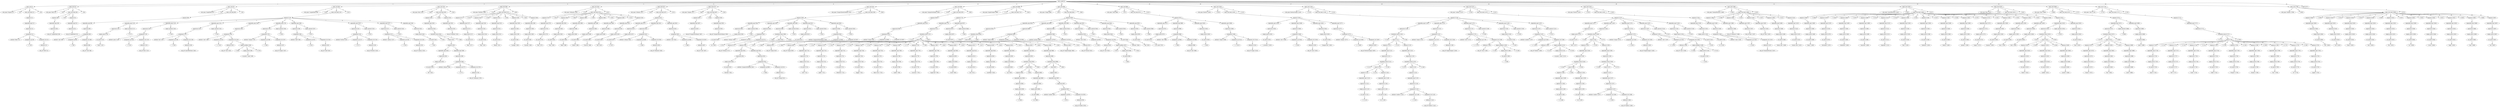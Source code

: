 digraph arpeggio_graph {
3149069831488 [label="textx_model [2]"];
3149069831488->3149069470144 [label="1"]

3149069470144 [label="textx_rule [2]"];
3149069470144->3149069265696 [label="1"]

3149069265696 [label="rule_name 'Program' [2]"];
3149069470144->3149069270512 [label="2"]

3149069270512 [label=" ':' [9]"];
3149069470144->3149069470016 [label="3"]

3149069470016 [label="textx_rule_body [11]"];
3149069470016->3149069469888 [label="1"]

3149069469888 [label="sequence [11]"];
3149069469888->3149069469632 [label="1"]

3149069469632 [label="repeatable_expr [11]"];
3149069469632->3149069469504 [label="1"]

3149069469504 [label="expression [11]"];
3149069469504->3149069468480 [label="1"]

3149069468480 [label="assignment [11]"];
3149069468480->3149069268048 [label="1"]

3149069268048 [label="attribute 'fileds' [11]"];
3149069468480->3149069467968 [label="2"]

3149069467968 [label="assignment_op [18]"];
3149069467968->3149069267040 [label="1"]

3149069267040 [label=" '*=' [18]"];
3149069468480->3149069469248 [label="3"]

3149069469248 [label="assignment_rhs [21]"];
3149069469248->3149069468736 [label="1"]

3149069468736 [label="reference [21]"];
3149069468736->3149069266368 [label="1"]

3149069266368 [label="rule_ref 'Field' [21]"];
3149069470144->3149069270848 [label="4"]

3149069270848 [label=" ';' [28]"];
3149069831488->3149069471552 [label="2"]

3149069471552 [label="textx_rule [31]"];
3149069471552->3149069270736 [label="1"]

3149069270736 [label="rule_name 'Field' [31]"];
3149069471552->3149069265920 [label="2"]

3149069265920 [label=" ':' [36]"];
3149069471552->3149069471424 [label="3"]

3149069471424 [label="textx_rule_body [38]"];
3149069471424->3149069470656 [label="1"]

3149069470656 [label="sequence [38]"];
3149069470656->3149069470784 [label="1"]

3149069470784 [label="repeatable_expr [38]"];
3149069470784->3149069470528 [label="1"]

3149069470528 [label="expression [38]"];
3149069470528->3149069266592 [label="1"]

3149069266592 [label="rule_ref 'ComplexField' [38]"];
3149069471424->3149069268496 [label="2"]

3149069268496 [label=" '|' [50]"];
3149069471424->3149069471168 [label="3"]

3149069471168 [label="sequence [51]"];
3149069471168->3149069471296 [label="1"]

3149069471296 [label="repeatable_expr [51]"];
3149069471296->3149069471040 [label="1"]

3149069471040 [label="expression [51]"];
3149069471040->3149069266480 [label="1"]

3149069266480 [label="rule_ref 'SimpleField' [51]"];
3149069471552->3149069268720 [label="4"]

3149069268720 [label=" ';' [64]"];
3149069831488->3149069473088 [label="3"]

3149069473088 [label="textx_rule [67]"];
3149069473088->3149069268944 [label="1"]

3149069268944 [label="rule_name 'SimpleField' [67]"];
3149069473088->3149069268608 [label="2"]

3149069268608 [label=" ':' [78]"];
3149069473088->3149069472960 [label="3"]

3149069472960 [label="textx_rule_body [80]"];
3149069472960->3149069472832 [label="1"]

3149069472832 [label="sequence [80]"];
3149069472832->3149069472576 [label="1"]

3149069472576 [label="repeatable_expr [80]"];
3149069472576->3149069472448 [label="1"]

3149069472448 [label="expression [80]"];
3149069472448->3149069472320 [label="1"]

3149069472320 [label="assignment [80]"];
3149069472320->3149069269056 [label="1"]

3149069269056 [label="attribute 'color' [80]"];
3149069472320->3149069471808 [label="2"]

3149069471808 [label="assignment_op [85]"];
3149069471808->3149069269168 [label="1"]

3149069269168 [label=" '=' [85]"];
3149069472320->3149069472192 [label="3"]

3149069472192 [label="assignment_rhs [86]"];
3149069472192->3149069472064 [label="1"]

3149069472064 [label="reference [86]"];
3149069472064->3149069269280 [label="1"]

3149069269280 [label="rule_ref 'Color' [86]"];
3149069473088->3149069269392 [label="4"]

3149069269392 [label=" ';' [93]"];
3149069831488->3149069483072 [label="4"]

3149069483072 [label="textx_rule [96]"];
3149069483072->3149069269504 [label="1"]

3149069269504 [label="rule_name 'ComplexField' [96]"];
3149069483072->3149069269616 [label="2"]

3149069269616 [label=" ':' [108]"];
3149069483072->3149069482816 [label="3"]

3149069482816 [label="textx_rule_body [110]"];
3149069482816->3149069482944 [label="1"]

3149069482944 [label="sequence [110]"];
3149069482944->3149069473728 [label="1"]

3149069473728 [label="repeatable_expr [110]"];
3149069473728->3149069473472 [label="1"]

3149069473472 [label="expression [110]"];
3149069473472->3149069473344 [label="1"]

3149069473344 [label="simple_match [110]"];
3149069473344->3149069472704 [label="1"]

3149069472704 [label="str_match [110]"];
3149069472704->3149069269728 [label="1"]

3149069269728 [label=" ''Party'' [110]"];
3149069473728->3149069473600 [label="2"]

3149069473600 [label="repeat_operator [117]"];
3149069473600->3149069269840 [label="1"]

3149069269840 [label=" '?' [117]"];
3149069482944->3149069474880 [label="2"]

3149069474880 [label="repeatable_expr [119]"];
3149069474880->3149069474624 [label="1"]

3149069474624 [label="expression [119]"];
3149069474624->3149069474496 [label="1"]

3149069474496 [label="assignment [119]"];
3149069474496->3149069269952 [label="1"]

3149069269952 [label="attribute 'party' [119]"];
3149069474496->3149069473984 [label="2"]

3149069473984 [label="assignment_op [124]"];
3149069473984->3149069270400 [label="1"]

3149069270400 [label=" '=' [124]"];
3149069474496->3149069474368 [label="3"]

3149069474368 [label="assignment_rhs [125]"];
3149069474368->3149069474240 [label="1"]

3149069474240 [label="reference [125]"];
3149069474240->3149069270176 [label="1"]

3149069270176 [label="rule_ref 'Party' [125]"];
3149069474880->3149069474752 [label="2"]

3149069474752 [label="repeat_operator [130]"];
3149069474752->3149069270288 [label="1"]

3149069270288 [label=" '?' [130]"];
3149069482944->3149069476032 [label="3"]

3149069476032 [label="repeatable_expr [132]"];
3149069476032->3149069475776 [label="1"]

3149069475776 [label="expression [132]"];
3149069475776->3149069475648 [label="1"]

3149069475648 [label="assignment [132]"];
3149069475648->3149069270064 [label="1"]

3149069270064 [label="attribute 'line' [132]"];
3149069475648->3149069475136 [label="2"]

3149069475136 [label="assignment_op [136]"];
3149069475136->3149069598784 [label="1"]

3149069598784 [label=" '=' [136]"];
3149069475648->3149069475520 [label="3"]

3149069475520 [label="assignment_rhs [138]"];
3149069475520->3149069475392 [label="1"]

3149069475392 [label="reference [138]"];
3149069475392->3149069598896 [label="1"]

3149069598896 [label="rule_ref 'LinesOfPartition' [138]"];
3149069476032->3149069475904 [label="2"]

3149069475904 [label="repeat_operator [154]"];
3149069475904->3149069599008 [label="1"]

3149069599008 [label=" '?' [154]"];
3149069482944->3149069477312 [label="4"]

3149069477312 [label="repeatable_expr [156]"];
3149069477312->3149069477184 [label="1"]

3149069477184 [label="expression [156]"];
3149069477184->3149069477056 [label="1"]

3149069477056 [label="assignment [156]"];
3149069477056->3149069599120 [label="1"]

3149069599120 [label="attribute 'color' [156]"];
3149069477056->3149069476288 [label="2"]

3149069476288 [label="assignment_op [161]"];
3149069476288->3149069599232 [label="1"]

3149069599232 [label=" '+=' [161]"];
3149069477056->3149069476928 [label="3"]

3149069476928 [label="assignment_rhs [163]"];
3149069476928->3149069476544 [label="1"]

3149069476544 [label="reference [163]"];
3149069476544->3149069599344 [label="1"]

3149069599344 [label="rule_ref 'Color' [163]"];
3149069476928->3149069476800 [label="2"]

3149069476800 [label="repeat_modifiers [168]"];
3149069476800->3149069599456 [label="1"]

3149069599456 [label=" '[' [168]"];
3149069476800->3149069476672 [label="2"]

3149069476672 [label="simple_match [169]"];
3149069476672->3149069599568 [label="1"]

3149069599568 [label="re_match '/,|and/' [169]"];
3149069476800->3149069599680 [label="3"]

3149069599680 [label=" ']' [176]"];
3149069482944->3149069478464 [label="5"]

3149069478464 [label="repeatable_expr [179]"];
3149069478464->3149069478208 [label="1"]

3149069478208 [label="expression [179]"];
3149069478208->3149069478080 [label="1"]

3149069478080 [label="assignment [179]"];
3149069478080->3149069599792 [label="1"]

3149069599792 [label="attribute 'charges' [179]"];
3149069478080->3149069477568 [label="2"]

3149069477568 [label="assignment_op [186]"];
3149069477568->3149069599904 [label="1"]

3149069599904 [label=" '=' [186]"];
3149069478080->3149069477952 [label="3"]

3149069477952 [label="assignment_rhs [187]"];
3149069477952->3149069477824 [label="1"]

3149069477824 [label="reference [187]"];
3149069477824->3149069600016 [label="1"]

3149069600016 [label="rule_ref 'Charges' [187]"];
3149069478464->3149069478336 [label="2"]

3149069478336 [label="repeat_operator [194]"];
3149069478336->3149069600128 [label="1"]

3149069600128 [label=" '?' [194]"];
3149069482944->3149069479616 [label="6"]

3149069479616 [label="repeatable_expr [196]"];
3149069479616->3149069479360 [label="1"]

3149069479360 [label="expression [196]"];
3149069479360->3149069479232 [label="1"]

3149069479232 [label="assignment [196]"];
3149069479232->3149069600240 [label="1"]

3149069600240 [label="attribute 'chief' [196]"];
3149069479232->3149069478720 [label="2"]

3149069478720 [label="assignment_op [201]"];
3149069478720->3149069600352 [label="1"]

3149069600352 [label=" '=' [201]"];
3149069479232->3149069479104 [label="3"]

3149069479104 [label="assignment_rhs [202]"];
3149069479104->3149069478976 [label="1"]

3149069478976 [label="reference [202]"];
3149069478976->3149069600464 [label="1"]

3149069600464 [label="rule_ref 'Chief' [202]"];
3149069479616->3149069479488 [label="2"]

3149069479488 [label="repeat_operator [207]"];
3149069479488->3149069600576 [label="1"]

3149069600576 [label=" '?' [207]"];
3149069482944->3149069480768 [label="7"]

3149069480768 [label="repeatable_expr [210]"];
3149069480768->3149069480512 [label="1"]

3149069480512 [label="expression [210]"];
3149069480512->3149069480384 [label="1"]

3149069480384 [label="assignment [210]"];
3149069480384->3149069600688 [label="1"]

3149069600688 [label="attribute 'bordure' [210]"];
3149069480384->3149069479872 [label="2"]

3149069479872 [label="assignment_op [217]"];
3149069479872->3149069600800 [label="1"]

3149069600800 [label=" '=' [217]"];
3149069480384->3149069480256 [label="3"]

3149069480256 [label="assignment_rhs [218]"];
3149069480256->3149069480128 [label="1"]

3149069480128 [label="reference [218]"];
3149069480128->3149069600912 [label="1"]

3149069600912 [label="rule_ref 'Bordure' [218]"];
3149069480768->3149069480640 [label="2"]

3149069480640 [label="repeat_operator [225]"];
3149069480640->3149069601024 [label="1"]

3149069601024 [label=" '?' [225]"];
3149069482944->3149069481920 [label="8"]

3149069481920 [label="repeatable_expr [227]"];
3149069481920->3149069481664 [label="1"]

3149069481664 [label="expression [227]"];
3149069481664->3149069481536 [label="1"]

3149069481536 [label="assignment [227]"];
3149069481536->3149069601136 [label="1"]

3149069601136 [label="attribute 'cadency' [227]"];
3149069481536->3149069481024 [label="2"]

3149069481024 [label="assignment_op [234]"];
3149069481024->3149069601248 [label="1"]

3149069601248 [label=" '=' [234]"];
3149069481536->3149069481408 [label="3"]

3149069481408 [label="assignment_rhs [235]"];
3149069481408->3149069481280 [label="1"]

3149069481280 [label="reference [235]"];
3149069481280->3149069601360 [label="1"]

3149069601360 [label="rule_ref 'Cadency' [235]"];
3149069481920->3149069481792 [label="2"]

3149069481792 [label="repeat_operator [242]"];
3149069481792->3149069601472 [label="1"]

3149069601472 [label=" '?' [242]"];
3149069482944->3149069482432 [label="9"]

3149069482432 [label="repeatable_expr [244]"];
3149069482432->3149069482304 [label="1"]

3149069482304 [label="expression [244]"];
3149069482304->3149069482176 [label="1"]

3149069482176 [label="simple_match [244]"];
3149069482176->3149069482048 [label="1"]

3149069482048 [label="str_match [244]"];
3149069482048->3149069601584 [label="1"]

3149069601584 [label=" ''.'' [244]"];
3149069483072->3149069601696 [label="4"]

3149069601696 [label=" ';' [252]"];
3149069831488->3149069666496 [label="5"]

3149069666496 [label="textx_rule [255]"];
3149069666496->3149069601808 [label="1"]

3149069601808 [label="rule_name 'Party' [255]"];
3149069666496->3149069601920 [label="2"]

3149069601920 [label=" ':' [260]"];
3149069666496->3149069666368 [label="3"]

3149069666368 [label="textx_rule_body [262]"];
3149069666368->3149069665728 [label="1"]

3149069665728 [label="sequence [262]"];
3149069665728->3149069664960 [label="1"]

3149069664960 [label="repeatable_expr [262]"];
3149069664960->3149069665472 [label="1"]

3149069665472 [label="expression [262]"];
3149069665472->3149069665344 [label="1"]

3149069665344 [label="bracketed_choice [262]"];
3149069665344->3149069602032 [label="1"]

3149069602032 [label=" '(' [262]"];
3149069665344->3149069665216 [label="2"]

3149069665216 [label="choice [263]"];
3149069665216->3149069665088 [label="1"]

3149069665088 [label="sequence [263]"];
3149069665088->3149069483456 [label="1"]

3149069483456 [label="repeatable_expr [263]"];
3149069483456->3149069483328 [label="1"]

3149069483328 [label="expression [263]"];
3149069483328->3149069482688 [label="1"]

3149069482688 [label="simple_match [263]"];
3149069482688->3149069482560 [label="1"]

3149069482560 [label="str_match [263]"];
3149069482560->3149069602144 [label="1"]

3149069602144 [label=" ''Per'' [263]"];
3149069665088->3149069664832 [label="2"]

3149069664832 [label="repeatable_expr [269]"];
3149069664832->3149069664704 [label="1"]

3149069664704 [label="expression [269]"];
3149069664704->3149069664576 [label="1"]

3149069664576 [label="assignment [269]"];
3149069664576->3149069602256 [label="1"]

3149069602256 [label="attribute 'ordinary' [269]"];
3149069664576->3149069483712 [label="2"]

3149069483712 [label="assignment_op [277]"];
3149069483712->3149069602368 [label="1"]

3149069602368 [label=" '=' [277]"];
3149069664576->3149069664448 [label="3"]

3149069664448 [label="assignment_rhs [278]"];
3149069664448->3149069664320 [label="1"]

3149069664320 [label="reference [278]"];
3149069664320->3149069602480 [label="1"]

3149069602480 [label="rule_ref 'Ordinaries' [278]"];
3149069665344->3149069602592 [label="3"]

3149069602592 [label=" ')' [288]"];
3149069666368->3149069602704 [label="2"]

3149069602704 [label=" '|' [289]"];
3149069666368->3149069666112 [label="3"]

3149069666112 [label="sequence [291]"];
3149069666112->3149069666240 [label="1"]

3149069666240 [label="repeatable_expr [291]"];
3149069666240->3149069665984 [label="1"]

3149069665984 [label="expression [291]"];
3149069665984->3149069602928 [label="1"]

3149069602928 [label="rule_ref 'MultiPart' [291]"];
3149069666496->3149069603040 [label="4"]

3149069603040 [label=" ';' [303]"];
3149069831488->3149069670080 [label="6"]

3149069670080 [label="textx_rule [306]"];
3149069670080->3149069603152 [label="1"]

3149069603152 [label="rule_name 'MultiPart' [306]"];
3149069670080->3149069602816 [label="2"]

3149069602816 [label=" ':' [315]"];
3149069670080->3149069669952 [label="3"]

3149069669952 [label="textx_rule_body [317]"];
3149069669952->3149069667264 [label="1"]

3149069667264 [label="sequence [317]"];
3149069667264->3149069667008 [label="1"]

3149069667008 [label="repeatable_expr [317]"];
3149069667008->3149069666880 [label="1"]

3149069666880 [label="expression [317]"];
3149069666880->3149069666752 [label="1"]

3149069666752 [label="simple_match [317]"];
3149069666752->3149069665856 [label="1"]

3149069665856 [label="str_match [317]"];
3149069665856->3149069603264 [label="1"]

3149069603264 [label=" ''Bary'' [317]"];
3149069669952->3149069603376 [label="2"]

3149069603376 [label=" '|' [323]"];
3149069669952->3149069667904 [label="3"]

3149069667904 [label="sequence [324]"];
3149069667904->3149069667648 [label="1"]

3149069667648 [label="repeatable_expr [324]"];
3149069667648->3149069667520 [label="1"]

3149069667520 [label="expression [324]"];
3149069667520->3149069667392 [label="1"]

3149069667392 [label="simple_match [324]"];
3149069667392->3149069667136 [label="1"]

3149069667136 [label="str_match [324]"];
3149069667136->3149069603488 [label="1"]

3149069603488 [label=" ''Paly'' [324]"];
3149069669952->3149069603600 [label="4"]

3149069603600 [label=" '|' [330]"];
3149069669952->3149069668544 [label="5"]

3149069668544 [label="sequence [331]"];
3149069668544->3149069668288 [label="1"]

3149069668288 [label="repeatable_expr [331]"];
3149069668288->3149069668160 [label="1"]

3149069668160 [label="expression [331]"];
3149069668160->3149069668032 [label="1"]

3149069668032 [label="simple_match [331]"];
3149069668032->3149069667776 [label="1"]

3149069667776 [label="str_match [331]"];
3149069667776->3149069603712 [label="1"]

3149069603712 [label=" ''Bendy'' [331]"];
3149069669952->3149069603824 [label="6"]

3149069603824 [label=" '|' [338]"];
3149069669952->3149069669184 [label="7"]

3149069669184 [label="sequence [339]"];
3149069669184->3149069668928 [label="1"]

3149069668928 [label="repeatable_expr [339]"];
3149069668928->3149069668800 [label="1"]

3149069668800 [label="expression [339]"];
3149069668800->3149069668672 [label="1"]

3149069668672 [label="simple_match [339]"];
3149069668672->3149069668416 [label="1"]

3149069668416 [label="str_match [339]"];
3149069668416->3149069603936 [label="1"]

3149069603936 [label=" ''Lozengy'' [339]"];
3149069669952->3149069604048 [label="8"]

3149069604048 [label=" '|' [348]"];
3149069669952->3149069669824 [label="9"]

3149069669824 [label="sequence [349]"];
3149069669824->3149069669568 [label="1"]

3149069669568 [label="repeatable_expr [349]"];
3149069669568->3149069669440 [label="1"]

3149069669440 [label="expression [349]"];
3149069669440->3149069669312 [label="1"]

3149069669312 [label="simple_match [349]"];
3149069669312->3149069669056 [label="1"]

3149069669056 [label="str_match [349]"];
3149069669056->3149069604160 [label="1"]

3149069604160 [label=" ''Gyronny'' [349]"];
3149069670080->3149069604272 [label="4"]

3149069604272 [label=" ';' [360]"];
3149069831488->3149069674304 [label="7"]

3149069674304 [label="textx_rule [363]"];
3149069674304->3149069604384 [label="1"]

3149069604384 [label="rule_name 'Ordinaries' [363]"];
3149069674304->3149069604496 [label="2"]

3149069604496 [label=" ':' [373]"];
3149069674304->3149069674176 [label="3"]

3149069674176 [label="textx_rule_body [375]"];
3149069674176->3149069670848 [label="1"]

3149069670848 [label="sequence [375]"];
3149069670848->3149069670592 [label="1"]

3149069670592 [label="repeatable_expr [375]"];
3149069670592->3149069670464 [label="1"]

3149069670464 [label="expression [375]"];
3149069670464->3149069670336 [label="1"]

3149069670336 [label="simple_match [375]"];
3149069670336->3149069669696 [label="1"]

3149069669696 [label="str_match [375]"];
3149069669696->3149069604608 [label="1"]

3149069604608 [label=" ''Pale'' [375]"];
3149069674176->3149069604720 [label="2"]

3149069604720 [label=" '|' [381]"];
3149069674176->3149069671488 [label="3"]

3149069671488 [label="sequence [382]"];
3149069671488->3149069671232 [label="1"]

3149069671232 [label="repeatable_expr [382]"];
3149069671232->3149069671104 [label="1"]

3149069671104 [label="expression [382]"];
3149069671104->3149069670976 [label="1"]

3149069670976 [label="simple_match [382]"];
3149069670976->3149069670720 [label="1"]

3149069670720 [label="str_match [382]"];
3149069670720->3149069604832 [label="1"]

3149069604832 [label=" ''Fess'' [382]"];
3149069674176->3149069604944 [label="4"]

3149069604944 [label=" '|' [388]"];
3149069674176->3149069672128 [label="5"]

3149069672128 [label="sequence [389]"];
3149069672128->3149069671872 [label="1"]

3149069671872 [label="repeatable_expr [389]"];
3149069671872->3149069671744 [label="1"]

3149069671744 [label="expression [389]"];
3149069671744->3149069671616 [label="1"]

3149069671616 [label="simple_match [389]"];
3149069671616->3149069671360 [label="1"]

3149069671360 [label="str_match [389]"];
3149069671360->3149069605056 [label="1"]

3149069605056 [label=" ''Bend'' [389]"];
3149069674176->3149069605168 [label="6"]

3149069605168 [label=" '|' [395]"];
3149069674176->3149069672768 [label="7"]

3149069672768 [label="sequence [396]"];
3149069672768->3149069672512 [label="1"]

3149069672512 [label="repeatable_expr [396]"];
3149069672512->3149069672384 [label="1"]

3149069672384 [label="expression [396]"];
3149069672384->3149069672256 [label="1"]

3149069672256 [label="simple_match [396]"];
3149069672256->3149069672000 [label="1"]

3149069672000 [label="str_match [396]"];
3149069672000->3149069605280 [label="1"]

3149069605280 [label=" ''Saltire'' [396]"];
3149069674176->3149069605392 [label="8"]

3149069605392 [label=" '|' [405]"];
3149069674176->3149069673408 [label="9"]

3149069673408 [label="sequence [406]"];
3149069673408->3149069673152 [label="1"]

3149069673152 [label="repeatable_expr [406]"];
3149069673152->3149069673024 [label="1"]

3149069673024 [label="expression [406]"];
3149069673024->3149069672896 [label="1"]

3149069672896 [label="simple_match [406]"];
3149069672896->3149069672640 [label="1"]

3149069672640 [label="str_match [406]"];
3149069672640->3149069605504 [label="1"]

3149069605504 [label=" ''Chevron'' [406]"];
3149069674176->3149069605616 [label="10"]

3149069605616 [label=" '|' [415]"];
3149069674176->3149069674048 [label="11"]

3149069674048 [label="sequence [416]"];
3149069674048->3149069673792 [label="1"]

3149069673792 [label="repeatable_expr [416]"];
3149069673792->3149069673664 [label="1"]

3149069673664 [label="expression [416]"];
3149069673664->3149069673536 [label="1"]

3149069673536 [label="simple_match [416]"];
3149069673536->3149069673280 [label="1"]

3149069673280 [label="str_match [416]"];
3149069673280->3149069605728 [label="1"]

3149069605728 [label=" ''Pall'' [416]"];
3149069674304->3149069605840 [label="4"]

3149069605840 [label=" ';' [424]"];
3149069831488->3149069677376 [label="8"]

3149069677376 [label="textx_rule [427]"];
3149069677376->3149069605952 [label="1"]

3149069605952 [label="rule_name 'Ordinary' [427]"];
3149069677376->3149069606064 [label="2"]

3149069606064 [label=" ':' [435]"];
3149069677376->3149069677248 [label="3"]

3149069677248 [label="textx_rule_body [437]"];
3149069677248->3149069677120 [label="1"]

3149069677120 [label="sequence [437]"];
3149069677120->3149069674816 [label="1"]

3149069674816 [label="repeatable_expr [437]"];
3149069674816->3149069674688 [label="1"]

3149069674688 [label="expression [437]"];
3149069674688->3149069674560 [label="1"]

3149069674560 [label="simple_match [437]"];
3149069674560->3149069673920 [label="1"]

3149069673920 [label="str_match [437]"];
3149069673920->3149069606176 [label="1"]

3149069606176 [label=" ''a'' [437]"];
3149069677120->3149069675840 [label="2"]

3149069675840 [label="repeatable_expr [441]"];
3149069675840->3149069675712 [label="1"]

3149069675712 [label="expression [441]"];
3149069675712->3149069675584 [label="1"]

3149069675584 [label="assignment [441]"];
3149069675584->3149069606288 [label="1"]

3149069606288 [label="attribute 'ordinary' [441]"];
3149069675584->3149069675072 [label="2"]

3149069675072 [label="assignment_op [449]"];
3149069675072->3149069606400 [label="1"]

3149069606400 [label=" '=' [449]"];
3149069675584->3149069675456 [label="3"]

3149069675456 [label="assignment_rhs [450]"];
3149069675456->3149069675328 [label="1"]

3149069675328 [label="reference [450]"];
3149069675328->3149069606512 [label="1"]

3149069606512 [label="rule_ref 'Ordinaries' [450]"];
3149069677120->3149069676864 [label="3"]

3149069676864 [label="repeatable_expr [461]"];
3149069676864->3149069676736 [label="1"]

3149069676736 [label="expression [461]"];
3149069676736->3149069676608 [label="1"]

3149069676608 [label="assignment [461]"];
3149069676608->3149069606624 [label="1"]

3149069606624 [label="attribute 'color' [461]"];
3149069676608->3149069676096 [label="2"]

3149069676096 [label="assignment_op [466]"];
3149069676096->3149069606736 [label="1"]

3149069606736 [label=" '=' [466]"];
3149069676608->3149069676480 [label="3"]

3149069676480 [label="assignment_rhs [467]"];
3149069676480->3149069676352 [label="1"]

3149069676352 [label="reference [467]"];
3149069676352->3149069606848 [label="1"]

3149069606848 [label="rule_ref 'Color' [467]"];
3149069677376->3149069606960 [label="4"]

3149069606960 [label=" ';' [474]"];
3149069831488->3149069678784 [label="9"]

3149069678784 [label="textx_rule [477]"];
3149069678784->3149069607072 [label="1"]

3149069607072 [label="rule_name 'Charges' [477]"];
3149069678784->3149069607184 [label="2"]

3149069607184 [label=" ':' [484]"];
3149069678784->3149069678656 [label="3"]

3149069678656 [label="textx_rule_body [487]"];
3149069678656->3149069677888 [label="1"]

3149069677888 [label="sequence [487]"];
3149069677888->3149069678016 [label="1"]

3149069678016 [label="repeatable_expr [487]"];
3149069678016->3149069677760 [label="1"]

3149069677760 [label="expression [487]"];
3149069677760->3149069607408 [label="1"]

3149069607408 [label="rule_ref 'ChargesNoOrdinary' [487]"];
3149069678656->3149069607520 [label="2"]

3149069607520 [label=" '|' [504]"];
3149069678656->3149069678400 [label="3"]

3149069678400 [label="sequence [505]"];
3149069678400->3149069678528 [label="1"]

3149069678528 [label="repeatable_expr [505]"];
3149069678528->3149069678272 [label="1"]

3149069678272 [label="expression [505]"];
3149069678272->3149069607296 [label="1"]

3149069607296 [label="rule_ref 'ChargesThereIsOrdinary' [505]"];
3149069678784->3149069607744 [label="4"]

3149069607744 [label=" ';' [529]"];
3149069831488->3149069701696 [label="10"]

3149069701696 [label="textx_rule [532]"];
3149069701696->3149069607856 [label="1"]

3149069607856 [label="rule_name 'ChargesThereIsOrdinary' [532]"];
3149069701696->3149069607632 [label="2"]

3149069607632 [label=" ':' [554]"];
3149069701696->3149069701568 [label="3"]

3149069701568 [label="textx_rule_body [556]"];
3149069701568->3149069701440 [label="1"]

3149069701440 [label="sequence [556]"];
3149069701440->3149069679552 [label="1"]

3149069679552 [label="repeatable_expr [556]"];
3149069679552->3149069679296 [label="1"]

3149069679296 [label="expression [556]"];
3149069679296->3149069679168 [label="1"]

3149069679168 [label="simple_match [556]"];
3149069679168->3149069678144 [label="1"]

3149069678144 [label="str_match [556]"];
3149069678144->3149069607968 [label="1"]

3149069607968 [label=" ''on'' [556]"];
3149069679552->3149069679424 [label="2"]

3149069679424 [label="repeat_operator [560]"];
3149069679424->3149069608080 [label="1"]

3149069608080 [label=" '?' [560]"];
3149069701440->3149069697088 [label="2"]

3149069697088 [label="repeatable_expr [562]"];
3149069697088->3149069680448 [label="1"]

3149069680448 [label="expression [562]"];
3149069680448->3149069680320 [label="1"]

3149069680320 [label="assignment [562]"];
3149069680320->3149069608192 [label="1"]

3149069608192 [label="attribute 'ordinary' [562]"];
3149069680320->3149069679808 [label="2"]

3149069679808 [label="assignment_op [570]"];
3149069679808->3149069608304 [label="1"]

3149069608304 [label=" '=' [570]"];
3149069680320->3149069680192 [label="3"]

3149069680192 [label="assignment_rhs [571]"];
3149069680192->3149069680064 [label="1"]

3149069680064 [label="reference [571]"];
3149069680064->3149069608416 [label="1"]

3149069608416 [label="rule_ref 'Ordinary' [571]"];
3149069701440->3149069699392 [label="3"]

3149069699392 [label="repeatable_expr [580]"];
3149069699392->3149069699264 [label="1"]

3149069699264 [label="expression [580]"];
3149069699264->3149069699136 [label="1"]

3149069699136 [label="bracketed_choice [580]"];
3149069699136->3149069608528 [label="1"]

3149069608528 [label=" '(' [580]"];
3149069699136->3149069699008 [label="2"]

3149069699008 [label="choice [581]"];
3149069699008->3149069698880 [label="1"]

3149069698880 [label="sequence [581]"];
3149069698880->3149069697600 [label="1"]

3149069697600 [label="repeatable_expr [581]"];
3149069697600->3149069697472 [label="1"]

3149069697472 [label="expression [581]"];
3149069697472->3149069697344 [label="1"]

3149069697344 [label="simple_match [581]"];
3149069697344->3149069697216 [label="1"]

3149069697216 [label="str_match [581]"];
3149069697216->3149069608640 [label="1"]

3149069608640 [label=" ''between'' [581]"];
3149069698880->3149069698624 [label="2"]

3149069698624 [label="repeatable_expr [591]"];
3149069698624->3149069698496 [label="1"]

3149069698496 [label="expression [591]"];
3149069698496->3149069698368 [label="1"]

3149069698368 [label="assignment [591]"];
3149069698368->3149069608752 [label="1"]

3149069608752 [label="attribute 'chargesOnTheFiled' [591]"];
3149069698368->3149069697856 [label="2"]

3149069697856 [label="assignment_op [609]"];
3149069697856->3149069608864 [label="1"]

3149069608864 [label=" '=' [609]"];
3149069698368->3149069698240 [label="3"]

3149069698240 [label="assignment_rhs [611]"];
3149069698240->3149069698112 [label="1"]

3149069698112 [label="reference [611]"];
3149069698112->3149069608976 [label="1"]

3149069608976 [label="rule_ref 'Charge' [611]"];
3149069699136->3149069609088 [label="3"]

3149069609088 [label=" ')' [618]"];
3149069699392->3149069698752 [label="2"]

3149069698752 [label="repeat_operator [619]"];
3149069698752->3149069609200 [label="1"]

3149069609200 [label=" '?' [619]"];
3149069701440->3149069700032 [label="4"]

3149069700032 [label="repeatable_expr [621]"];
3149069700032->3149069699776 [label="1"]

3149069699776 [label="expression [621]"];
3149069699776->3149069699648 [label="1"]

3149069699648 [label="simple_match [621]"];
3149069699648->3149069699520 [label="1"]

3149069699520 [label="str_match [621]"];
3149069699520->3149069609312 [label="1"]

3149069609312 [label=" '','' [621]"];
3149069700032->3149069699904 [label="2"]

3149069699904 [label="repeat_operator [624]"];
3149069699904->3149069609424 [label="1"]

3149069609424 [label=" '?' [624]"];
3149069701440->3149069701184 [label="5"]

3149069701184 [label="repeatable_expr [626]"];
3149069701184->3149069700928 [label="1"]

3149069700928 [label="expression [626]"];
3149069700928->3149069700800 [label="1"]

3149069700800 [label="assignment [626]"];
3149069700800->3149069609536 [label="1"]

3149069609536 [label="attribute 'chargesOnTheOrdinary' [626]"];
3149069700800->3149069700288 [label="2"]

3149069700288 [label="assignment_op [646]"];
3149069700288->3149069609648 [label="1"]

3149069609648 [label=" '=' [646]"];
3149069700800->3149069700672 [label="3"]

3149069700672 [label="assignment_rhs [647]"];
3149069700672->3149069700544 [label="1"]

3149069700544 [label="reference [647]"];
3149069700544->3149069609760 [label="1"]

3149069609760 [label="rule_ref 'Charge' [647]"];
3149069701184->3149069701056 [label="2"]

3149069701056 [label="repeat_operator [653]"];
3149069701056->3149069609872 [label="1"]

3149069609872 [label=" '?' [653]"];
3149069701696->3149069609984 [label="4"]

3149069609984 [label=" ';' [656]"];
3149069831488->3149069703232 [label="11"]

3149069703232 [label="textx_rule [659]"];
3149069703232->3149069610096 [label="1"]

3149069610096 [label="rule_name 'ChargesNoOrdinary' [659]"];
3149069703232->3149069610208 [label="2"]

3149069610208 [label=" ':' [676]"];
3149069703232->3149069703104 [label="3"]

3149069703104 [label="textx_rule_body [678]"];
3149069703104->3149069702976 [label="1"]

3149069702976 [label="sequence [678]"];
3149069702976->3149069702720 [label="1"]

3149069702720 [label="repeatable_expr [678]"];
3149069702720->3149069702592 [label="1"]

3149069702592 [label="expression [678]"];
3149069702592->3149069702464 [label="1"]

3149069702464 [label="assignment [678]"];
3149069702464->3149069610320 [label="1"]

3149069610320 [label="attribute 'charge' [678]"];
3149069702464->3149069701952 [label="2"]

3149069701952 [label="assignment_op [685]"];
3149069701952->3149069610432 [label="1"]

3149069610432 [label=" '+=' [685]"];
3149069702464->3149069702336 [label="3"]

3149069702336 [label="assignment_rhs [687]"];
3149069702336->3149069702208 [label="1"]

3149069702208 [label="reference [687]"];
3149069702208->3149069610544 [label="1"]

3149069610544 [label="rule_ref 'Charge' [687]"];
3149069703232->3149069610656 [label="4"]

3149069610656 [label=" ';' [695]"];
3149069831488->3149069712576 [label="12"]

3149069712576 [label="textx_rule [698]"];
3149069712576->3149069610768 [label="1"]

3149069610768 [label="rule_name 'SimpleCharges' [698]"];
3149069712576->3149069610880 [label="2"]

3149069610880 [label=" ':' [711]"];
3149069712576->3149069712448 [label="3"]

3149069712448 [label="textx_rule_body [713]"];
3149069712448->3149069712320 [label="1"]

3149069712320 [label="sequence [713]"];
3149069712320->3149069709888 [label="1"]

3149069709888 [label="repeatable_expr [713]"];
3149069709888->3149069711552 [label="1"]

3149069711552 [label="expression [713]"];
3149069711552->3149069711424 [label="1"]

3149069711424 [label="bracketed_choice [713]"];
3149069711424->3149069610992 [label="1"]

3149069610992 [label=" '(' [713]"];
3149069711424->3149069711296 [label="2"]

3149069711296 [label="choice [714]"];
3149069711296->3149069704000 [label="1"]

3149069704000 [label="sequence [714]"];
3149069704000->3149069703744 [label="1"]

3149069703744 [label="repeatable_expr [714]"];
3149069703744->3149069703616 [label="1"]

3149069703616 [label="expression [714]"];
3149069703616->3149069703488 [label="1"]

3149069703488 [label="simple_match [714]"];
3149069703488->3149069702848 [label="1"]

3149069702848 [label="str_match [714]"];
3149069702848->3149069611104 [label="1"]

3149069611104 [label=" ''wolf'' [714]"];
3149069711296->3149069611216 [label="2"]

3149069611216 [label=" '|' [720]"];
3149069711296->3149069704640 [label="3"]

3149069704640 [label="sequence [722]"];
3149069704640->3149069704384 [label="1"]

3149069704384 [label="repeatable_expr [722]"];
3149069704384->3149069704256 [label="1"]

3149069704256 [label="expression [722]"];
3149069704256->3149069704128 [label="1"]

3149069704128 [label="simple_match [722]"];
3149069704128->3149069703872 [label="1"]

3149069703872 [label="str_match [722]"];
3149069703872->3149069611328 [label="1"]

3149069611328 [label=" ''pellet'' [722]"];
3149069711296->3149069611440 [label="4"]

3149069611440 [label=" '|' [730]"];
3149069711296->3149069705280 [label="5"]

3149069705280 [label="sequence [731]"];
3149069705280->3149069705024 [label="1"]

3149069705024 [label="repeatable_expr [731]"];
3149069705024->3149069704896 [label="1"]

3149069704896 [label="expression [731]"];
3149069704896->3149069704768 [label="1"]

3149069704768 [label="simple_match [731]"];
3149069704768->3149069704512 [label="1"]

3149069704512 [label="str_match [731]"];
3149069704512->3149069611552 [label="1"]

3149069611552 [label=" ''fetterlock'' [731]"];
3149069711296->3149069611664 [label="6"]

3149069611664 [label=" '|' [743]"];
3149069711296->3149069705920 [label="7"]

3149069705920 [label="sequence [744]"];
3149069705920->3149069705664 [label="1"]

3149069705664 [label="repeatable_expr [744]"];
3149069705664->3149069705536 [label="1"]

3149069705536 [label="expression [744]"];
3149069705536->3149069705408 [label="1"]

3149069705408 [label="simple_match [744]"];
3149069705408->3149069705152 [label="1"]

3149069705152 [label="str_match [744]"];
3149069705152->3149069611776 [label="1"]

3149069611776 [label=" ''dagger'' [744]"];
3149069711296->3149069611888 [label="8"]

3149069611888 [label=" '|' [752]"];
3149069711296->3149069706560 [label="9"]

3149069706560 [label="sequence [753]"];
3149069706560->3149069706304 [label="1"]

3149069706304 [label="repeatable_expr [753]"];
3149069706304->3149069706176 [label="1"]

3149069706176 [label="expression [753]"];
3149069706176->3149069706048 [label="1"]

3149069706048 [label="simple_match [753]"];
3149069706048->3149069705792 [label="1"]

3149069705792 [label="str_match [753]"];
3149069705792->3149069612000 [label="1"]

3149069612000 [label=" ''fleurs de lis'' [753]"];
3149069711296->3149069612112 [label="10"]

3149069612112 [label=" '|' [768]"];
3149069711296->3149069707200 [label="11"]

3149069707200 [label="sequence [769]"];
3149069707200->3149069706944 [label="1"]

3149069706944 [label="repeatable_expr [769]"];
3149069706944->3149069706816 [label="1"]

3149069706816 [label="expression [769]"];
3149069706816->3149069706688 [label="1"]

3149069706688 [label="simple_match [769]"];
3149069706688->3149069706432 [label="1"]

3149069706432 [label="str_match [769]"];
3149069706432->3149069612224 [label="1"]

3149069612224 [label=" ''mullet'' [769]"];
3149069711296->3149069612336 [label="12"]

3149069612336 [label=" '|' [777]"];
3149069711296->3149069707840 [label="13"]

3149069707840 [label="sequence [778]"];
3149069707840->3149069707584 [label="1"]

3149069707584 [label="repeatable_expr [778]"];
3149069707584->3149069707456 [label="1"]

3149069707456 [label="expression [778]"];
3149069707456->3149069707328 [label="1"]

3149069707328 [label="simple_match [778]"];
3149069707328->3149069707072 [label="1"]

3149069707072 [label="str_match [778]"];
3149069707072->3149069612448 [label="1"]

3149069612448 [label=" ''crescents'' [778]"];
3149069711296->3149069612560 [label="14"]

3149069612560 [label=" '|' [789]"];
3149069711296->3149069708480 [label="15"]

3149069708480 [label="sequence [790]"];
3149069708480->3149069708224 [label="1"]

3149069708224 [label="repeatable_expr [790]"];
3149069708224->3149069708096 [label="1"]

3149069708096 [label="expression [790]"];
3149069708096->3149069707968 [label="1"]

3149069707968 [label="simple_match [790]"];
3149069707968->3149069707712 [label="1"]

3149069707712 [label="str_match [790]"];
3149069707712->3149069612672 [label="1"]

3149069612672 [label=" ''maple leaf'' [790]"];
3149069711296->3149069612784 [label="16"]

3149069612784 [label=" '|' [802]"];
3149069711296->3149069709120 [label="17"]

3149069709120 [label="sequence [803]"];
3149069709120->3149069708864 [label="1"]

3149069708864 [label="repeatable_expr [803]"];
3149069708864->3149069708736 [label="1"]

3149069708736 [label="expression [803]"];
3149069708736->3149069708608 [label="1"]

3149069708608 [label="simple_match [803]"];
3149069708608->3149069708352 [label="1"]

3149069708352 [label="str_match [803]"];
3149069708352->3149069612896 [label="1"]

3149069612896 [label=" ''sword'' [803]"];
3149069711296->3149069613008 [label="18"]

3149069613008 [label=" '|' [810]"];
3149069711296->3149069709760 [label="19"]

3149069709760 [label="sequence [811]"];
3149069709760->3149069709504 [label="1"]

3149069709504 [label="repeatable_expr [811]"];
3149069709504->3149069709376 [label="1"]

3149069709376 [label="expression [811]"];
3149069709376->3149069709248 [label="1"]

3149069709248 [label="simple_match [811]"];
3149069709248->3149069708992 [label="1"]

3149069708992 [label="str_match [811]"];
3149069708992->3149069613120 [label="1"]

3149069613120 [label=" ''rose'' [811]"];
3149069711296->3149069613232 [label="20"]

3149069613232 [label=" '|' [817]"];
3149069711296->3149069710528 [label="21"]

3149069710528 [label="sequence [818]"];
3149069710528->3149069710272 [label="1"]

3149069710272 [label="repeatable_expr [818]"];
3149069710272->3149069710144 [label="1"]

3149069710144 [label="expression [818]"];
3149069710144->3149069710016 [label="1"]

3149069710016 [label="simple_match [818]"];
3149069710016->3149069709632 [label="1"]

3149069709632 [label="str_match [818]"];
3149069709632->3149069613344 [label="1"]

3149069613344 [label=" ''snowflake'' [818]"];
3149069711296->3149069613456 [label="22"]

3149069613456 [label=" '|' [829]"];
3149069711296->3149069711168 [label="23"]

3149069711168 [label="sequence [830]"];
3149069711168->3149069710912 [label="1"]

3149069710912 [label="repeatable_expr [830]"];
3149069710912->3149069710784 [label="1"]

3149069710784 [label="expression [830]"];
3149069710784->3149069710656 [label="1"]

3149069710656 [label="simple_match [830]"];
3149069710656->3149069710400 [label="1"]

3149069710400 [label="str_match [830]"];
3149069710400->3149069613568 [label="1"]

3149069613568 [label=" ''cup'' [830]"];
3149069711424->3149069613680 [label="3"]

3149069613680 [label=" ')' [835]"];
3149069712320->3149069712064 [label="2"]

3149069712064 [label="repeatable_expr [837]"];
3149069712064->3149069711808 [label="1"]

3149069711808 [label="expression [837]"];
3149069711808->3149069711680 [label="1"]

3149069711680 [label="simple_match [837]"];
3149069711680->3149069711040 [label="1"]

3149069711040 [label="str_match [837]"];
3149069711040->3149069613792 [label="1"]

3149069613792 [label=" ''s'' [837]"];
3149069712064->3149069711936 [label="2"]

3149069711936 [label="repeat_operator [840]"];
3149069711936->3149069613904 [label="1"]

3149069613904 [label=" '?' [840]"];
3149069712576->3149069614016 [label="4"]

3149069614016 [label=" ';' [843]"];
3149069831488->3149069722432 [label="13"]

3149069722432 [label="textx_rule [846]"];
3149069722432->3149069614128 [label="1"]

3149069614128 [label="rule_name 'Charge' [846]"];
3149069722432->3149069614240 [label="2"]

3149069614240 [label=" ':' [852]"];
3149069722432->3149069722304 [label="3"]

3149069722304 [label="textx_rule_body [854]"];
3149069722304->3149069722176 [label="1"]

3149069722176 [label="sequence [854]"];
3149069722176->3149069716416 [label="1"]

3149069716416 [label="repeatable_expr [854]"];
3149069716416->3149069716928 [label="1"]

3149069716928 [label="expression [854]"];
3149069716928->3149069716800 [label="1"]

3149069716800 [label="bracketed_choice [854]"];
3149069716800->3149069614352 [label="1"]

3149069614352 [label=" '(' [854]"];
3149069716800->3149069716672 [label="2"]

3149069716672 [label="choice [855]"];
3149069716672->3149069714752 [label="1"]

3149069714752 [label="sequence [855]"];
3149069714752->3149069713984 [label="1"]

3149069713984 [label="repeatable_expr [855]"];
3149069713984->3149069714496 [label="1"]

3149069714496 [label="expression [855]"];
3149069714496->3149069714368 [label="1"]

3149069714368 [label="bracketed_choice [855]"];
3149069714368->3149069614464 [label="1"]

3149069614464 [label=" '(' [855]"];
3149069714368->3149069714240 [label="2"]

3149069714240 [label="choice [856]"];
3149069714240->3149069713472 [label="1"]

3149069713472 [label="sequence [856]"];
3149069713472->3149069713088 [label="1"]

3149069713088 [label="repeatable_expr [856]"];
3149069713088->3149069712960 [label="1"]

3149069712960 [label="expression [856]"];
3149069712960->3149069712832 [label="1"]

3149069712832 [label="simple_match [856]"];
3149069712832->3149069712192 [label="1"]

3149069712192 [label="str_match [856]"];
3149069712192->3149069614576 [label="1"]

3149069614576 [label=" ''a'' [856]"];
3149069714240->3149069614688 [label="2"]

3149069614688 [label=" '|' [859]"];
3149069714240->3149069714112 [label="3"]

3149069714112 [label="sequence [860]"];
3149069714112->3149069713856 [label="1"]

3149069713856 [label="repeatable_expr [860]"];
3149069713856->3149069713728 [label="1"]

3149069713728 [label="expression [860]"];
3149069713728->3149069713600 [label="1"]

3149069713600 [label="simple_match [860]"];
3149069713600->3149069713216 [label="1"]

3149069713216 [label="str_match [860]"];
3149069713216->3149069614800 [label="1"]

3149069614800 [label=" ''an'' [860]"];
3149069714368->3149069614912 [label="3"]

3149069614912 [label=" ')' [864]"];
3149069716672->3149069729856 [label="2"]

3149069729856 [label=" '|' [865]"];
3149069716672->3149069716544 [label="3"]

3149069716544 [label="sequence [866]"];
3149069716544->3149069715776 [label="1"]

3149069715776 [label="repeatable_expr [866]"];
3149069715776->3149069716288 [label="1"]

3149069716288 [label="expression [866]"];
3149069716288->3149069716160 [label="1"]

3149069716160 [label="bracketed_choice [866]"];
3149069716160->3149069729968 [label="1"]

3149069729968 [label=" '(' [866]"];
3149069716160->3149069716032 [label="2"]

3149069716032 [label="choice [867]"];
3149069716032->3149069715904 [label="1"]

3149069715904 [label="sequence [867]"];
3149069715904->3149069715648 [label="1"]

3149069715648 [label="repeatable_expr [867]"];
3149069715648->3149069715520 [label="1"]

3149069715520 [label="expression [867]"];
3149069715520->3149069715392 [label="1"]

3149069715392 [label="assignment [867]"];
3149069715392->3149069730080 [label="1"]

3149069730080 [label="attribute 'number' [867]"];
3149069715392->3149069714880 [label="2"]

3149069714880 [label="assignment_op [874]"];
3149069714880->3149069730192 [label="1"]

3149069730192 [label=" '=' [874]"];
3149069715392->3149069715264 [label="3"]

3149069715264 [label="assignment_rhs [876]"];
3149069715264->3149069715136 [label="1"]

3149069715136 [label="reference [876]"];
3149069715136->3149069730304 [label="1"]

3149069730304 [label="rule_ref 'Number' [876]"];
3149069716160->3149069730416 [label="3"]

3149069730416 [label=" ')' [882]"];
3149069716800->3149069730528 [label="3"]

3149069730528 [label=" ')' [883]"];
3149069722176->3149069717952 [label="2"]

3149069717952 [label="repeatable_expr [885]"];
3149069717952->3149069717824 [label="1"]

3149069717824 [label="expression [885]"];
3149069717824->3149069717696 [label="1"]

3149069717696 [label="assignment [885]"];
3149069717696->3149069730640 [label="1"]

3149069730640 [label="attribute 'charge' [885]"];
3149069717696->3149069717184 [label="2"]

3149069717184 [label="assignment_op [891]"];
3149069717184->3149069730752 [label="1"]

3149069730752 [label=" '=' [891]"];
3149069717696->3149069717568 [label="3"]

3149069717568 [label="assignment_rhs [892]"];
3149069717568->3149069717440 [label="1"]

3149069717440 [label="reference [892]"];
3149069717440->3149069730864 [label="1"]

3149069730864 [label="rule_ref 'SimpleCharges' [892]"];
3149069722176->3149069719104 [label="3"]

3149069719104 [label="repeatable_expr [906]"];
3149069719104->3149069718848 [label="1"]

3149069718848 [label="expression [906]"];
3149069718848->3149069718720 [label="1"]

3149069718720 [label="assignment [906]"];
3149069718720->3149069730976 [label="1"]

3149069730976 [label="attribute 'position' [906]"];
3149069718720->3149069718208 [label="2"]

3149069718208 [label="assignment_op [914]"];
3149069718208->3149069731088 [label="1"]

3149069731088 [label=" '=' [914]"];
3149069718720->3149069718592 [label="3"]

3149069718592 [label="assignment_rhs [915]"];
3149069718592->3149069718464 [label="1"]

3149069718464 [label="reference [915]"];
3149069718464->3149069731200 [label="1"]

3149069731200 [label="rule_ref 'Position' [915]"];
3149069719104->3149069718976 [label="2"]

3149069718976 [label="repeat_operator [923]"];
3149069718976->3149069731312 [label="1"]

3149069731312 [label=" '?' [923]"];
3149069722176->3149069720640 [label="4"]

3149069720640 [label="repeatable_expr [925]"];
3149069720640->3149069720384 [label="1"]

3149069720384 [label="expression [925]"];
3149069720384->3149069720256 [label="1"]

3149069720256 [label="assignment [925]"];
3149069720256->3149069731424 [label="1"]

3149069731424 [label="attribute 'color' [925]"];
3149069720256->3149069719360 [label="2"]

3149069719360 [label="assignment_op [930]"];
3149069719360->3149069731536 [label="1"]

3149069731536 [label=" '+=' [930]"];
3149069720256->3149069720128 [label="3"]

3149069720128 [label="assignment_rhs [932]"];
3149069720128->3149069719616 [label="1"]

3149069719616 [label="reference [932]"];
3149069719616->3149069731648 [label="1"]

3149069731648 [label="rule_ref 'Color' [932]"];
3149069720128->3149069720000 [label="2"]

3149069720000 [label="repeat_modifiers [937]"];
3149069720000->3149069731760 [label="1"]

3149069731760 [label=" '[' [937]"];
3149069720000->3149069719872 [label="2"]

3149069719872 [label="simple_match [938]"];
3149069719872->3149069719744 [label="1"]

3149069719744 [label="str_match [938]"];
3149069719744->3149069731872 [label="1"]

3149069731872 [label=" '','' [938]"];
3149069720000->3149069731984 [label="3"]

3149069731984 [label=" ']' [941]"];
3149069720640->3149069720512 [label="2"]

3149069720512 [label="repeat_operator [942]"];
3149069720512->3149069732096 [label="1"]

3149069732096 [label=" '?' [942]"];
3149069722176->3149069721280 [label="5"]

3149069721280 [label="repeatable_expr [944]"];
3149069721280->3149069721024 [label="1"]

3149069721024 [label="expression [944]"];
3149069721024->3149069720896 [label="1"]

3149069720896 [label="simple_match [944]"];
3149069720896->3149069720768 [label="1"]

3149069720768 [label="str_match [944]"];
3149069720768->3149069732208 [label="1"]

3149069732208 [label=" ''between'' [944]"];
3149069721280->3149069721152 [label="2"]

3149069721152 [label="repeat_operator [953]"];
3149069721152->3149069732320 [label="1"]

3149069732320 [label=" '?' [953]"];
3149069722176->3149069721920 [label="6"]

3149069721920 [label="repeatable_expr [955]"];
3149069721920->3149069721664 [label="1"]

3149069721664 [label="expression [955]"];
3149069721664->3149069721536 [label="1"]

3149069721536 [label="simple_match [955]"];
3149069721536->3149069721408 [label="1"]

3149069721408 [label="str_match [955]"];
3149069721408->3149069732432 [label="1"]

3149069732432 [label=" ''and'' [955]"];
3149069721920->3149069721792 [label="2"]

3149069721792 [label="repeat_operator [960]"];
3149069721792->3149069732544 [label="1"]

3149069732544 [label=" '?' [960]"];
3149069722432->3149069732656 [label="4"]

3149069732656 [label=" ';' [963]"];
3149069831488->3149069726016 [label="14"]

3149069726016 [label="textx_rule [966]"];
3149069726016->3149069732768 [label="1"]

3149069732768 [label="rule_name 'Chief' [966]"];
3149069726016->3149069732880 [label="2"]

3149069732880 [label=" ':' [971]"];
3149069726016->3149069725888 [label="3"]

3149069725888 [label="textx_rule_body [973]"];
3149069725888->3149069725760 [label="1"]

3149069725760 [label="sequence [973]"];
3149069725760->3149069722944 [label="1"]

3149069722944 [label="repeatable_expr [973]"];
3149069722944->3149069722816 [label="1"]

3149069722816 [label="expression [973]"];
3149069722816->3149069722688 [label="1"]

3149069722688 [label="simple_match [973]"];
3149069722688->3149069722048 [label="1"]

3149069722048 [label="str_match [973]"];
3149069722048->3149069732992 [label="1"]

3149069732992 [label=" ''; on a chief'' [973]"];
3149069725760->3149069723968 [label="2"]

3149069723968 [label="repeatable_expr [988]"];
3149069723968->3149069723840 [label="1"]

3149069723840 [label="expression [988]"];
3149069723840->3149069723712 [label="1"]

3149069723712 [label="assignment [988]"];
3149069723712->3149069733104 [label="1"]

3149069733104 [label="attribute 'color' [988]"];
3149069723712->3149069723200 [label="2"]

3149069723200 [label="assignment_op [994]"];
3149069723200->3149069733216 [label="1"]

3149069733216 [label=" '=' [994]"];
3149069723712->3149069723584 [label="3"]

3149069723584 [label="assignment_rhs [996]"];
3149069723584->3149069723456 [label="1"]

3149069723456 [label="reference [996]"];
3149069723456->3149069733328 [label="1"]

3149069733328 [label="rule_ref 'Color' [996]"];
3149069725760->3149069724096 [label="3"]

3149069724096 [label="repeatable_expr [1002]"];
3149069724096->3149069724480 [label="1"]

3149069724480 [label="expression [1002]"];
3149069724480->3149069724352 [label="1"]

3149069724352 [label="simple_match [1002]"];
3149069724352->3149069724224 [label="1"]

3149069724224 [label="str_match [1002]"];
3149069724224->3149069733440 [label="1"]

3149069733440 [label=" '','' [1002]"];
3149069725760->3149069725504 [label="4"]

3149069725504 [label="repeatable_expr [1006]"];
3149069725504->3149069725376 [label="1"]

3149069725376 [label="expression [1006]"];
3149069725376->3149069725248 [label="1"]

3149069725248 [label="assignment [1006]"];
3149069725248->3149069733552 [label="1"]

3149069733552 [label="attribute 'charge' [1006]"];
3149069725248->3149069724736 [label="2"]

3149069724736 [label="assignment_op [1012]"];
3149069724736->3149069733664 [label="1"]

3149069733664 [label=" '+=' [1012]"];
3149069725248->3149069725120 [label="3"]

3149069725120 [label="assignment_rhs [1014]"];
3149069725120->3149069724992 [label="1"]

3149069724992 [label="reference [1014]"];
3149069724992->3149069733776 [label="1"]

3149069733776 [label="rule_ref 'Charge' [1014]"];
3149069726016->3149069733888 [label="4"]

3149069733888 [label=" ';' [1023]"];
3149069831488->3149069729600 [label="15"]

3149069729600 [label="textx_rule [1026]"];
3149069729600->3149069734000 [label="1"]

3149069734000 [label="rule_name 'Bordure' [1026]"];
3149069729600->3149069734112 [label="2"]

3149069734112 [label=" ':' [1033]"];
3149069729600->3149069729472 [label="3"]

3149069729472 [label="textx_rule_body [1035]"];
3149069729472->3149069729344 [label="1"]

3149069729344 [label="sequence [1035]"];
3149069729344->3149069726528 [label="1"]

3149069726528 [label="repeatable_expr [1035]"];
3149069726528->3149069726400 [label="1"]

3149069726400 [label="expression [1035]"];
3149069726400->3149069726272 [label="1"]

3149069726272 [label="simple_match [1035]"];
3149069726272->3149069725632 [label="1"]

3149069725632 [label="str_match [1035]"];
3149069725632->3149069734224 [label="1"]

3149069734224 [label=" '', a bordure'' [1035]"];
3149069729344->3149069727552 [label="2"]

3149069727552 [label="repeatable_expr [1049]"];
3149069727552->3149069727424 [label="1"]

3149069727424 [label="expression [1049]"];
3149069727424->3149069727296 [label="1"]

3149069727296 [label="assignment [1049]"];
3149069727296->3149069734336 [label="1"]

3149069734336 [label="attribute 'color' [1049]"];
3149069727296->3149069726784 [label="2"]

3149069726784 [label="assignment_op [1054]"];
3149069726784->3149069734448 [label="1"]

3149069734448 [label=" '=' [1054]"];
3149069727296->3149069727168 [label="3"]

3149069727168 [label="assignment_rhs [1055]"];
3149069727168->3149069727040 [label="1"]

3149069727040 [label="reference [1055]"];
3149069727040->3149069734560 [label="1"]

3149069734560 [label="rule_ref 'Color' [1055]"];
3149069729344->3149069727680 [label="3"]

3149069727680 [label="repeatable_expr [1061]"];
3149069727680->3149069728064 [label="1"]

3149069728064 [label="expression [1061]"];
3149069728064->3149069727936 [label="1"]

3149069727936 [label="simple_match [1061]"];
3149069727936->3149069727808 [label="1"]

3149069727808 [label="str_match [1061]"];
3149069727808->3149069734672 [label="1"]

3149069734672 [label=" ''charged with'' [1061]"];
3149069729344->3149069729088 [label="4"]

3149069729088 [label="repeatable_expr [1077]"];
3149069729088->3149069728960 [label="1"]

3149069728960 [label="expression [1077]"];
3149069728960->3149069728832 [label="1"]

3149069728832 [label="assignment [1077]"];
3149069728832->3149069734784 [label="1"]

3149069734784 [label="attribute 'charges' [1077]"];
3149069728832->3149069728320 [label="2"]

3149069728320 [label="assignment_op [1085]"];
3149069728320->3149069734896 [label="1"]

3149069734896 [label=" '+=' [1085]"];
3149069728832->3149069728704 [label="3"]

3149069728704 [label="assignment_rhs [1087]"];
3149069728704->3149069728576 [label="1"]

3149069728576 [label="reference [1087]"];
3149069728576->3149069735008 [label="1"]

3149069735008 [label="rule_ref 'BordureCharge' [1087]"];
3149069729600->3149069735120 [label="4"]

3149069735120 [label=" ';' [1102]"];
3149069831488->3149069771840 [label="16"]

3149069771840 [label="textx_rule [1105]"];
3149069771840->3149069735232 [label="1"]

3149069735232 [label="rule_name 'BordureCharge' [1105]"];
3149069771840->3149069735344 [label="2"]

3149069735344 [label=" ':' [1118]"];
3149069771840->3149069771712 [label="3"]

3149069771712 [label="textx_rule_body [1120]"];
3149069771712->3149069771584 [label="1"]

3149069771584 [label="sequence [1120]"];
3149069771584->3149069766208 [label="1"]

3149069766208 [label="repeatable_expr [1120]"];
3149069766208->3149069766720 [label="1"]

3149069766720 [label="expression [1120]"];
3149069766720->3149069766592 [label="1"]

3149069766592 [label="bracketed_choice [1120]"];
3149069766592->3149069735456 [label="1"]

3149069735456 [label=" '(' [1120]"];
3149069766592->3149069766464 [label="2"]

3149069766464 [label="choice [1121]"];
3149069766464->3149069764544 [label="1"]

3149069764544 [label="sequence [1121]"];
3149069764544->3149069763776 [label="1"]

3149069763776 [label="repeatable_expr [1121]"];
3149069763776->3149069764288 [label="1"]

3149069764288 [label="expression [1121]"];
3149069764288->3149069764160 [label="1"]

3149069764160 [label="bracketed_choice [1121]"];
3149069764160->3149069735568 [label="1"]

3149069735568 [label=" '(' [1121]"];
3149069764160->3149069764032 [label="2"]

3149069764032 [label="choice [1122]"];
3149069764032->3149069763264 [label="1"]

3149069763264 [label="sequence [1122]"];
3149069763264->3149069763008 [label="1"]

3149069763008 [label="repeatable_expr [1122]"];
3149069763008->3149069762880 [label="1"]

3149069762880 [label="expression [1122]"];
3149069762880->3149069762752 [label="1"]

3149069762752 [label="simple_match [1122]"];
3149069762752->3149069729216 [label="1"]

3149069729216 [label="str_match [1122]"];
3149069729216->3149069735680 [label="1"]

3149069735680 [label=" ''a'' [1122]"];
3149069764032->3149069735792 [label="2"]

3149069735792 [label=" '|' [1125]"];
3149069764032->3149069763904 [label="3"]

3149069763904 [label="sequence [1126]"];
3149069763904->3149069763648 [label="1"]

3149069763648 [label="repeatable_expr [1126]"];
3149069763648->3149069763520 [label="1"]

3149069763520 [label="expression [1126]"];
3149069763520->3149069763392 [label="1"]

3149069763392 [label="simple_match [1126]"];
3149069763392->3149069763136 [label="1"]

3149069763136 [label="str_match [1126]"];
3149069763136->3149069735904 [label="1"]

3149069735904 [label=" ''an'' [1126]"];
3149069764160->3149069736016 [label="3"]

3149069736016 [label=" ')' [1130]"];
3149069766464->3149069736128 [label="2"]

3149069736128 [label=" '|' [1131]"];
3149069766464->3149069766336 [label="3"]

3149069766336 [label="sequence [1132]"];
3149069766336->3149069765568 [label="1"]

3149069765568 [label="repeatable_expr [1132]"];
3149069765568->3149069766080 [label="1"]

3149069766080 [label="expression [1132]"];
3149069766080->3149069765952 [label="1"]

3149069765952 [label="bracketed_choice [1132]"];
3149069765952->3149069736240 [label="1"]

3149069736240 [label=" '(' [1132]"];
3149069765952->3149069765824 [label="2"]

3149069765824 [label="choice [1133]"];
3149069765824->3149069765696 [label="1"]

3149069765696 [label="sequence [1133]"];
3149069765696->3149069765440 [label="1"]

3149069765440 [label="repeatable_expr [1133]"];
3149069765440->3149069765312 [label="1"]

3149069765312 [label="expression [1133]"];
3149069765312->3149069765184 [label="1"]

3149069765184 [label="assignment [1133]"];
3149069765184->3149069736352 [label="1"]

3149069736352 [label="attribute 'number' [1133]"];
3149069765184->3149069764672 [label="2"]

3149069764672 [label="assignment_op [1140]"];
3149069764672->3149069736464 [label="1"]

3149069736464 [label=" '=' [1140]"];
3149069765184->3149069765056 [label="3"]

3149069765056 [label="assignment_rhs [1142]"];
3149069765056->3149069764928 [label="1"]

3149069764928 [label="reference [1142]"];
3149069764928->3149069736576 [label="1"]

3149069736576 [label="rule_ref 'Number' [1142]"];
3149069765952->3149069736688 [label="3"]

3149069736688 [label=" ')' [1148]"];
3149069766592->3149069736800 [label="3"]

3149069736800 [label=" ')' [1149]"];
3149069771584->3149069767744 [label="2"]

3149069767744 [label="repeatable_expr [1151]"];
3149069767744->3149069767616 [label="1"]

3149069767616 [label="expression [1151]"];
3149069767616->3149069767488 [label="1"]

3149069767488 [label="assignment [1151]"];
3149069767488->3149069736912 [label="1"]

3149069736912 [label="attribute 'charge' [1151]"];
3149069767488->3149069766976 [label="2"]

3149069766976 [label="assignment_op [1157]"];
3149069766976->3149069737024 [label="1"]

3149069737024 [label=" '=' [1157]"];
3149069767488->3149069767360 [label="3"]

3149069767360 [label="assignment_rhs [1158]"];
3149069767360->3149069767232 [label="1"]

3149069767232 [label="reference [1158]"];
3149069767232->3149069737136 [label="1"]

3149069737136 [label="rule_ref 'SimpleCharges' [1158]"];
3149069771584->3149069769280 [label="3"]

3149069769280 [label="repeatable_expr [1173]"];
3149069769280->3149069769024 [label="1"]

3149069769024 [label="expression [1173]"];
3149069769024->3149069768896 [label="1"]

3149069768896 [label="assignment [1173]"];
3149069768896->3149069737248 [label="1"]

3149069737248 [label="attribute 'color' [1173]"];
3149069768896->3149069768000 [label="2"]

3149069768000 [label="assignment_op [1178]"];
3149069768000->3149069737360 [label="1"]

3149069737360 [label=" '+=' [1178]"];
3149069768896->3149069768768 [label="3"]

3149069768768 [label="assignment_rhs [1180]"];
3149069768768->3149069768256 [label="1"]

3149069768256 [label="reference [1180]"];
3149069768256->3149069737472 [label="1"]

3149069737472 [label="rule_ref 'Color' [1180]"];
3149069768768->3149069768640 [label="2"]

3149069768640 [label="repeat_modifiers [1185]"];
3149069768640->3149069737584 [label="1"]

3149069737584 [label=" '[' [1185]"];
3149069768640->3149069768512 [label="2"]

3149069768512 [label="simple_match [1186]"];
3149069768512->3149069768384 [label="1"]

3149069768384 [label="str_match [1186]"];
3149069768384->3149069737696 [label="1"]

3149069737696 [label=" '','' [1186]"];
3149069768640->3149069737808 [label="3"]

3149069737808 [label=" ']' [1189]"];
3149069769280->3149069769152 [label="2"]

3149069769152 [label="repeat_operator [1190]"];
3149069769152->3149069737920 [label="1"]

3149069737920 [label=" '?' [1190]"];
3149069771584->3149069769920 [label="4"]

3149069769920 [label="repeatable_expr [1192]"];
3149069769920->3149069769664 [label="1"]

3149069769664 [label="expression [1192]"];
3149069769664->3149069769536 [label="1"]

3149069769536 [label="simple_match [1192]"];
3149069769536->3149069769408 [label="1"]

3149069769408 [label="str_match [1192]"];
3149069769408->3149069738032 [label="1"]

3149069738032 [label=" '','' [1192]"];
3149069769920->3149069769792 [label="2"]

3149069769792 [label="repeat_operator [1195]"];
3149069769792->3149069738144 [label="1"]

3149069738144 [label=" '?' [1195]"];
3149069771584->3149069771328 [label="5"]

3149069771328 [label="repeatable_expr [1197]"];
3149069771328->3149069771072 [label="1"]

3149069771072 [label="expression [1197]"];
3149069771072->3149069770944 [label="1"]

3149069770944 [label="assignment [1197]"];
3149069770944->3149069738256 [label="1"]

3149069738256 [label="attribute 'numbers' [1197]"];
3149069770944->3149069770176 [label="2"]

3149069770176 [label="assignment_op [1204]"];
3149069770176->3149069738368 [label="1"]

3149069738368 [label=" '+=' [1204]"];
3149069770944->3149069770816 [label="3"]

3149069770816 [label="assignment_rhs [1206]"];
3149069770816->3149069770432 [label="1"]

3149069770432 [label="reference [1206]"];
3149069770432->3149069738480 [label="1"]

3149069738480 [label="rule_ref 'Number' [1206]"];
3149069770816->3149069770688 [label="2"]

3149069770688 [label="repeat_modifiers [1212]"];
3149069770688->3149069738592 [label="1"]

3149069738592 [label=" '[' [1212]"];
3149069770688->3149069770560 [label="2"]

3149069770560 [label="simple_match [1213]"];
3149069770560->3149069738704 [label="1"]

3149069738704 [label="re_match '/,|and/' [1213]"];
3149069770688->3149069738816 [label="3"]

3149069738816 [label=" ']' [1220]"];
3149069771328->3149069771200 [label="2"]

3149069771200 [label="repeat_operator [1221]"];
3149069771200->3149069738928 [label="1"]

3149069738928 [label=" '?' [1221]"];
3149069771840->3149069739040 [label="4"]

3149069739040 [label=" ';' [1224]"];
3149069831488->3149069780416 [label="17"]

3149069780416 [label="textx_rule [1227]"];
3149069780416->3149069739152 [label="1"]

3149069739152 [label="rule_name 'Cadency' [1227]"];
3149069780416->3149069739264 [label="2"]

3149069739264 [label=" ':' [1234]"];
3149069780416->3149069780288 [label="3"]

3149069780288 [label="textx_rule_body [1237]"];
3149069780288->3149069780160 [label="1"]

3149069780160 [label="sequence [1237]"];
3149069780160->3149069772352 [label="1"]

3149069772352 [label="repeatable_expr [1237]"];
3149069772352->3149069772224 [label="1"]

3149069772224 [label="expression [1237]"];
3149069772224->3149069772096 [label="1"]

3149069772096 [label="simple_match [1237]"];
3149069772096->3149069771456 [label="1"]

3149069771456 [label="str_match [1237]"];
3149069771456->3149069739376 [label="1"]

3149069739376 [label=" ''with'' [1237]"];
3149069780160->3149069776064 [label="2"]

3149069776064 [label="repeatable_expr [1244]"];
3149069776064->3149069776576 [label="1"]

3149069776576 [label="expression [1244]"];
3149069776576->3149069776448 [label="1"]

3149069776448 [label="bracketed_choice [1244]"];
3149069776448->3149069739488 [label="1"]

3149069739488 [label=" '(' [1244]"];
3149069776448->3149069776320 [label="2"]

3149069776320 [label="choice [1245]"];
3149069776320->3149069774400 [label="1"]

3149069774400 [label="sequence [1245]"];
3149069774400->3149069773632 [label="1"]

3149069773632 [label="repeatable_expr [1245]"];
3149069773632->3149069774144 [label="1"]

3149069774144 [label="expression [1245]"];
3149069774144->3149069774016 [label="1"]

3149069774016 [label="bracketed_choice [1245]"];
3149069774016->3149069739600 [label="1"]

3149069739600 [label=" '(' [1245]"];
3149069774016->3149069773888 [label="2"]

3149069773888 [label="choice [1246]"];
3149069773888->3149069773120 [label="1"]

3149069773120 [label="sequence [1246]"];
3149069773120->3149069772864 [label="1"]

3149069772864 [label="repeatable_expr [1246]"];
3149069772864->3149069772736 [label="1"]

3149069772736 [label="expression [1246]"];
3149069772736->3149069772608 [label="1"]

3149069772608 [label="simple_match [1246]"];
3149069772608->3149069772480 [label="1"]

3149069772480 [label="str_match [1246]"];
3149069772480->3149069739712 [label="1"]

3149069739712 [label=" ''a'' [1246]"];
3149069773888->3149069739824 [label="2"]

3149069739824 [label=" '|' [1249]"];
3149069773888->3149069773760 [label="3"]

3149069773760 [label="sequence [1250]"];
3149069773760->3149069773504 [label="1"]

3149069773504 [label="repeatable_expr [1250]"];
3149069773504->3149069773376 [label="1"]

3149069773376 [label="expression [1250]"];
3149069773376->3149069773248 [label="1"]

3149069773248 [label="simple_match [1250]"];
3149069773248->3149069772992 [label="1"]

3149069772992 [label="str_match [1250]"];
3149069772992->3149069739936 [label="1"]

3149069739936 [label=" ''an'' [1250]"];
3149069774016->3149069740048 [label="3"]

3149069740048 [label=" ')' [1254]"];
3149069776320->3149069740160 [label="2"]

3149069740160 [label=" '|' [1255]"];
3149069776320->3149069776192 [label="3"]

3149069776192 [label="sequence [1256]"];
3149069776192->3149069775424 [label="1"]

3149069775424 [label="repeatable_expr [1256]"];
3149069775424->3149069775936 [label="1"]

3149069775936 [label="expression [1256]"];
3149069775936->3149069775808 [label="1"]

3149069775808 [label="bracketed_choice [1256]"];
3149069775808->3149069740272 [label="1"]

3149069740272 [label=" '(' [1256]"];
3149069775808->3149069775680 [label="2"]

3149069775680 [label="choice [1257]"];
3149069775680->3149069775552 [label="1"]

3149069775552 [label="sequence [1257]"];
3149069775552->3149069775296 [label="1"]

3149069775296 [label="repeatable_expr [1257]"];
3149069775296->3149069775168 [label="1"]

3149069775168 [label="expression [1257]"];
3149069775168->3149069775040 [label="1"]

3149069775040 [label="assignment [1257]"];
3149069775040->3149069740384 [label="1"]

3149069740384 [label="attribute 'number' [1257]"];
3149069775040->3149069774528 [label="2"]

3149069774528 [label="assignment_op [1264]"];
3149069774528->3149069740496 [label="1"]

3149069740496 [label=" '=' [1264]"];
3149069775040->3149069774912 [label="3"]

3149069774912 [label="assignment_rhs [1266]"];
3149069774912->3149069774784 [label="1"]

3149069774784 [label="reference [1266]"];
3149069774784->3149069740608 [label="1"]

3149069740608 [label="rule_ref 'Number' [1266]"];
3149069775808->3149069740720 [label="3"]

3149069740720 [label=" ')' [1272]"];
3149069776448->3149069740832 [label="3"]

3149069740832 [label=" ')' [1273]"];
3149069780160->3149069777600 [label="3"]

3149069777600 [label="repeatable_expr [1275]"];
3149069777600->3149069777472 [label="1"]

3149069777472 [label="expression [1275]"];
3149069777472->3149069777344 [label="1"]

3149069777344 [label="assignment [1275]"];
3149069777344->3149069740944 [label="1"]

3149069740944 [label="attribute 'charge' [1275]"];
3149069777344->3149069776832 [label="2"]

3149069776832 [label="assignment_op [1281]"];
3149069776832->3149069741056 [label="1"]

3149069741056 [label=" '=' [1281]"];
3149069777344->3149069777216 [label="3"]

3149069777216 [label="assignment_rhs [1282]"];
3149069777216->3149069777088 [label="1"]

3149069777088 [label="reference [1282]"];
3149069777088->3149069741168 [label="1"]

3149069741168 [label="rule_ref 'SimpleCharges' [1282]"];
3149069780160->3149069779264 [label="4"]

3149069779264 [label="repeatable_expr [1297]"];
3149069779264->3149069779008 [label="1"]

3149069779008 [label="expression [1297]"];
3149069779008->3149069778752 [label="1"]

3149069778752 [label="assignment [1297]"];
3149069778752->3149069741280 [label="1"]

3149069741280 [label="attribute 'color' [1297]"];
3149069778752->3149069777856 [label="2"]

3149069777856 [label="assignment_op [1302]"];
3149069777856->3149069741392 [label="1"]

3149069741392 [label=" '+=' [1302]"];
3149069778752->3149069778624 [label="3"]

3149069778624 [label="assignment_rhs [1304]"];
3149069778624->3149069778112 [label="1"]

3149069778112 [label="reference [1304]"];
3149069778112->3149069741504 [label="1"]

3149069741504 [label="rule_ref 'Color' [1304]"];
3149069778624->3149069778496 [label="2"]

3149069778496 [label="repeat_modifiers [1309]"];
3149069778496->3149069741616 [label="1"]

3149069741616 [label=" '[' [1309]"];
3149069778496->3149069778368 [label="2"]

3149069778368 [label="simple_match [1310]"];
3149069778368->3149069778240 [label="1"]

3149069778240 [label="str_match [1310]"];
3149069778240->3149069741728 [label="1"]

3149069741728 [label=" '','' [1310]"];
3149069778496->3149069741840 [label="3"]

3149069741840 [label=" ']' [1313]"];
3149069779264->3149069779136 [label="2"]

3149069779136 [label="repeat_operator [1314]"];
3149069779136->3149069741952 [label="1"]

3149069741952 [label=" '?' [1314]"];
3149069780160->3149069779904 [label="5"]

3149069779904 [label="repeatable_expr [1316]"];
3149069779904->3149069779648 [label="1"]

3149069779648 [label="expression [1316]"];
3149069779648->3149069779520 [label="1"]

3149069779520 [label="simple_match [1316]"];
3149069779520->3149069779392 [label="1"]

3149069779392 [label="str_match [1316]"];
3149069779392->3149069742064 [label="1"]

3149069742064 [label=" '','' [1316]"];
3149069779904->3149069779776 [label="2"]

3149069779776 [label="repeat_operator [1319]"];
3149069779776->3149069742176 [label="1"]

3149069742176 [label=" '?' [1319]"];
3149069780416->3149069742288 [label="4"]

3149069742288 [label=" ';' [1322]"];
3149069831488->3149069782336 [label="18"]

3149069782336 [label="textx_rule [1325]"];
3149069782336->3149069742400 [label="1"]

3149069742400 [label="rule_name 'Position' [1325]"];
3149069782336->3149069742512 [label="2"]

3149069742512 [label=" ':' [1333]"];
3149069782336->3149069782208 [label="3"]

3149069782208 [label="textx_rule_body [1335]"];
3149069782208->3149069782080 [label="1"]

3149069782080 [label="sequence [1335]"];
3149069782080->3149069780800 [label="1"]

3149069780800 [label="repeatable_expr [1335]"];
3149069780800->3149069780672 [label="1"]

3149069780672 [label="expression [1335]"];
3149069780672->3149069780544 [label="1"]

3149069780544 [label="simple_match [1335]"];
3149069780544->3149069780032 [label="1"]

3149069780032 [label="str_match [1335]"];
3149069780032->3149069742624 [label="1"]

3149069742624 [label=" ''in'' [1335]"];
3149069782080->3149069781824 [label="2"]

3149069781824 [label="repeatable_expr [1340]"];
3149069781824->3149069781696 [label="1"]

3149069781696 [label="expression [1340]"];
3149069781696->3149069781568 [label="1"]

3149069781568 [label="assignment [1340]"];
3149069781568->3149069742736 [label="1"]

3149069742736 [label="attribute 'value' [1340]"];
3149069781568->3149069781056 [label="2"]

3149069781056 [label="assignment_op [1345]"];
3149069781056->3149069742848 [label="1"]

3149069742848 [label=" '=' [1345]"];
3149069781568->3149069781440 [label="3"]

3149069781440 [label="assignment_rhs [1347]"];
3149069781440->3149069781312 [label="1"]

3149069781312 [label="reference [1347]"];
3149069781312->3149069742960 [label="1"]

3149069742960 [label="rule_ref 'StandardPosition' [1347]"];
3149069782336->3149069743072 [label="4"]

3149069743072 [label=" ';' [1365]"];
3149069831488->3149069785536 [label="19"]

3149069785536 [label="textx_rule [1368]"];
3149069785536->3149069743184 [label="1"]

3149069743184 [label="rule_name 'StandardPosition' [1368]"];
3149069785536->3149069743296 [label="2"]

3149069743296 [label=" ':' [1384]"];
3149069785536->3149069785408 [label="3"]

3149069785408 [label="textx_rule_body [1386]"];
3149069785408->3149069782848 [label="1"]

3149069782848 [label="sequence [1386]"];
3149069782848->3149069782976 [label="1"]

3149069782976 [label="repeatable_expr [1386]"];
3149069782976->3149069782720 [label="1"]

3149069782720 [label="expression [1386]"];
3149069782720->3149069743520 [label="1"]

3149069743520 [label="rule_ref 'Ordinaries' [1386]"];
3149069785408->3149069743632 [label="2"]

3149069743632 [label=" '|' [1396]"];
3149069785408->3149069783360 [label="3"]

3149069783360 [label="sequence [1397]"];
3149069783360->3149069783488 [label="1"]

3149069783488 [label="repeatable_expr [1397]"];
3149069783488->3149069783232 [label="1"]

3149069783232 [label="expression [1397]"];
3149069783232->3149069743408 [label="1"]

3149069743408 [label="rule_ref 'Base' [1397]"];
3149069785408->3149069743856 [label="4"]

3149069743856 [label=" '|' [1401]"];
3149069785408->3149069783872 [label="5"]

3149069783872 [label="sequence [1402]"];
3149069783872->3149069784000 [label="1"]

3149069784000 [label="repeatable_expr [1402]"];
3149069784000->3149069783744 [label="1"]

3149069783744 [label="expression [1402]"];
3149069783744->3149069743744 [label="1"]

3149069743744 [label="rule_ref 'Point' [1402]"];
3149069785408->3149069744080 [label="6"]

3149069744080 [label=" '|' [1407]"];
3149069785408->3149069784640 [label="7"]

3149069784640 [label="sequence [1408]"];
3149069784640->3149069784384 [label="1"]

3149069784384 [label="repeatable_expr [1408]"];
3149069784384->3149069784256 [label="1"]

3149069784256 [label="expression [1408]"];
3149069784256->3149069784128 [label="1"]

3149069784128 [label="simple_match [1408]"];
3149069784128->3149069783616 [label="1"]

3149069783616 [label="str_match [1408]"];
3149069783616->3149069743968 [label="1"]

3149069743968 [label=" ''dexter side'' [1408]"];
3149069785408->3149069744192 [label="8"]

3149069744192 [label=" '|' [1421]"];
3149069785408->3149069785280 [label="9"]

3149069785280 [label="sequence [1422]"];
3149069785280->3149069785024 [label="1"]

3149069785024 [label="repeatable_expr [1422]"];
3149069785024->3149069784896 [label="1"]

3149069784896 [label="expression [1422]"];
3149069784896->3149069784768 [label="1"]

3149069784768 [label="simple_match [1422]"];
3149069784768->3149069784512 [label="1"]

3149069784512 [label="str_match [1422]"];
3149069784512->3149069744304 [label="1"]

3149069744304 [label=" ''sinister side'' [1422]"];
3149069785536->3149069744416 [label="4"]

3149069744416 [label=" ';' [1439]"];
3149069831488->3149069794368 [label="20"]

3149069794368 [label="textx_rule [1442]"];
3149069794368->3149069744528 [label="1"]

3149069744528 [label="rule_name 'LinesOfPartition' [1442]"];
3149069794368->3149069744640 [label="2"]

3149069744640 [label=" ':' [1458]"];
3149069794368->3149069794240 [label="3"]

3149069794240 [label="textx_rule_body [1460]"];
3149069794240->3149069786304 [label="1"]

3149069786304 [label="sequence [1460]"];
3149069786304->3149069786048 [label="1"]

3149069786048 [label="repeatable_expr [1460]"];
3149069786048->3149069785920 [label="1"]

3149069785920 [label="expression [1460]"];
3149069785920->3149069785792 [label="1"]

3149069785792 [label="simple_match [1460]"];
3149069785792->3149069785152 [label="1"]

3149069785152 [label="str_match [1460]"];
3149069785152->3149069744752 [label="1"]

3149069744752 [label=" ''dancy'' [1460]"];
3149069794240->3149069744864 [label="2"]

3149069744864 [label=" '|' [1468]"];
3149069794240->3149069786944 [label="3"]

3149069786944 [label="sequence [1470]"];
3149069786944->3149069786688 [label="1"]

3149069786688 [label="repeatable_expr [1470]"];
3149069786688->3149069786560 [label="1"]

3149069786560 [label="expression [1470]"];
3149069786560->3149069786432 [label="1"]

3149069786432 [label="simple_match [1470]"];
3149069786432->3149069786176 [label="1"]

3149069786176 [label="str_match [1470]"];
3149069786176->3149069744976 [label="1"]

3149069744976 [label=" ''dovetailed'' [1470]"];
3149069794240->3149069745088 [label="4"]

3149069745088 [label=" '|' [1483]"];
3149069794240->3149069787584 [label="5"]

3149069787584 [label="sequence [1485]"];
3149069787584->3149069787328 [label="1"]

3149069787328 [label="repeatable_expr [1485]"];
3149069787328->3149069787200 [label="1"]

3149069787200 [label="expression [1485]"];
3149069787200->3149069787072 [label="1"]

3149069787072 [label="simple_match [1485]"];
3149069787072->3149069786816 [label="1"]

3149069786816 [label="str_match [1485]"];
3149069786816->3149069745200 [label="1"]

3149069745200 [label=" ''embattled'' [1485]"];
3149069794240->3149069745312 [label="6"]

3149069745312 [label=" '|' [1497]"];
3149069794240->3149069788224 [label="7"]

3149069788224 [label="sequence [1499]"];
3149069788224->3149069787968 [label="1"]

3149069787968 [label="repeatable_expr [1499]"];
3149069787968->3149069787840 [label="1"]

3149069787840 [label="expression [1499]"];
3149069787840->3149069787712 [label="1"]

3149069787712 [label="simple_match [1499]"];
3149069787712->3149069787456 [label="1"]

3149069787456 [label="str_match [1499]"];
3149069787456->3149069745424 [label="1"]

3149069745424 [label=" ''enarched'' [1499]"];
3149069794240->3149069745536 [label="8"]

3149069745536 [label=" '|' [1510]"];
3149069794240->3149069788864 [label="9"]

3149069788864 [label="sequence [1512]"];
3149069788864->3149069788608 [label="1"]

3149069788608 [label="repeatable_expr [1512]"];
3149069788608->3149069788480 [label="1"]

3149069788480 [label="expression [1512]"];
3149069788480->3149069788352 [label="1"]

3149069788352 [label="simple_match [1512]"];
3149069788352->3149069788096 [label="1"]

3149069788096 [label="str_match [1512]"];
3149069788096->3149069745648 [label="1"]

3149069745648 [label=" ''engrailed'' [1512]"];
3149069794240->3149069745760 [label="10"]

3149069745760 [label=" '|' [1524]"];
3149069794240->3149069789504 [label="11"]

3149069789504 [label="sequence [1526]"];
3149069789504->3149069789248 [label="1"]

3149069789248 [label="repeatable_expr [1526]"];
3149069789248->3149069789120 [label="1"]

3149069789120 [label="expression [1526]"];
3149069789120->3149069788992 [label="1"]

3149069788992 [label="simple_match [1526]"];
3149069788992->3149069788736 [label="1"]

3149069788736 [label="str_match [1526]"];
3149069788736->3149069745872 [label="1"]

3149069745872 [label=" ''flory'' [1526]"];
3149069794240->3149069745984 [label="12"]

3149069745984 [label=" '|' [1534]"];
3149069794240->3149069790144 [label="13"]

3149069790144 [label="sequence [1536]"];
3149069790144->3149069789888 [label="1"]

3149069789888 [label="repeatable_expr [1536]"];
3149069789888->3149069789760 [label="1"]

3149069789760 [label="expression [1536]"];
3149069789760->3149069789632 [label="1"]

3149069789632 [label="simple_match [1536]"];
3149069789632->3149069789376 [label="1"]

3149069789376 [label="str_match [1536]"];
3149069789376->3149069795392 [label="1"]

3149069795392 [label=" ''indented'' [1536]"];
3149069794240->3149069795504 [label="14"]

3149069795504 [label=" '|' [1547]"];
3149069794240->3149069790784 [label="15"]

3149069790784 [label="sequence [1549]"];
3149069790784->3149069790528 [label="1"]

3149069790528 [label="repeatable_expr [1549]"];
3149069790528->3149069790400 [label="1"]

3149069790400 [label="expression [1549]"];
3149069790400->3149069790272 [label="1"]

3149069790272 [label="simple_match [1549]"];
3149069790272->3149069790016 [label="1"]

3149069790016 [label="str_match [1549]"];
3149069790016->3149069795616 [label="1"]

3149069795616 [label=" ''nebuly'' [1549]"];
3149069794240->3149069795728 [label="16"]

3149069795728 [label=" '|' [1558]"];
3149069794240->3149069791424 [label="17"]

3149069791424 [label="sequence [1560]"];
3149069791424->3149069791168 [label="1"]

3149069791168 [label="repeatable_expr [1560]"];
3149069791168->3149069791040 [label="1"]

3149069791040 [label="expression [1560]"];
3149069791040->3149069790912 [label="1"]

3149069790912 [label="simple_match [1560]"];
3149069790912->3149069790656 [label="1"]

3149069790656 [label="str_match [1560]"];
3149069790656->3149069795840 [label="1"]

3149069795840 [label=" ''potenty'' [1560]"];
3149069794240->3149069795952 [label="18"]

3149069795952 [label=" '|' [1570]"];
3149069794240->3149069792064 [label="19"]

3149069792064 [label="sequence [1572]"];
3149069792064->3149069791808 [label="1"]

3149069791808 [label="repeatable_expr [1572]"];
3149069791808->3149069791680 [label="1"]

3149069791680 [label="expression [1572]"];
3149069791680->3149069791552 [label="1"]

3149069791552 [label="simple_match [1572]"];
3149069791552->3149069791296 [label="1"]

3149069791296 [label="str_match [1572]"];
3149069791296->3149069796064 [label="1"]

3149069796064 [label=" ''raguly'' [1572]"];
3149069794240->3149069796176 [label="20"]

3149069796176 [label=" '|' [1581]"];
3149069794240->3149069792832 [label="21"]

3149069792832 [label="sequence [1583]"];
3149069792832->3149069792576 [label="1"]

3149069792576 [label="repeatable_expr [1583]"];
3149069792576->3149069792448 [label="1"]

3149069792448 [label="expression [1583]"];
3149069792448->3149069792320 [label="1"]

3149069792320 [label="simple_match [1583]"];
3149069792320->3149069791936 [label="1"]

3149069791936 [label="str_match [1583]"];
3149069791936->3149069796288 [label="1"]

3149069796288 [label=" ''rayonne'' [1583]"];
3149069794240->3149069796400 [label="22"]

3149069796400 [label=" '|' [1593]"];
3149069794240->3149069793472 [label="23"]

3149069793472 [label="sequence [1595]"];
3149069793472->3149069793216 [label="1"]

3149069793216 [label="repeatable_expr [1595]"];
3149069793216->3149069793088 [label="1"]

3149069793088 [label="expression [1595]"];
3149069793088->3149069792960 [label="1"]

3149069792960 [label="simple_match [1595]"];
3149069792960->3149069792704 [label="1"]

3149069792704 [label="str_match [1595]"];
3149069792704->3149069796512 [label="1"]

3149069796512 [label=" ''wavy'' [1595]"];
3149069794240->3149069796624 [label="24"]

3149069796624 [label=" '|' [1602]"];
3149069794240->3149069794112 [label="25"]

3149069794112 [label="sequence [1604]"];
3149069794112->3149069793856 [label="1"]

3149069793856 [label="repeatable_expr [1604]"];
3149069793856->3149069793728 [label="1"]

3149069793728 [label="expression [1604]"];
3149069793728->3149069793600 [label="1"]

3149069793600 [label="simple_match [1604]"];
3149069793600->3149069793344 [label="1"]

3149069793344 [label="str_match [1604]"];
3149069793344->3149069796736 [label="1"]

3149069796736 [label=" ''urdy'' [1604]"];
3149069794368->3149069796848 [label="4"]

3149069796848 [label=" ';' [1612]"];
3149069831488->3149069814336 [label="21"]

3149069814336 [label="textx_rule [1615]"];
3149069814336->3149069796960 [label="1"]

3149069796960 [label="rule_name 'Base' [1615]"];
3149069814336->3149069797072 [label="2"]

3149069797072 [label=" ':' [1619]"];
3149069814336->3149069814208 [label="3"]

3149069814208 [label="textx_rule_body [1621]"];
3149069814208->3149069814080 [label="1"]

3149069814080 [label="sequence [1621]"];
3149069814080->3149069813312 [label="1"]

3149069813312 [label="repeatable_expr [1621]"];
3149069813312->3149069813184 [label="1"]

3149069813184 [label="expression [1621]"];
3149069813184->3149069813056 [label="1"]

3149069813056 [label="bracketed_choice [1621]"];
3149069813056->3149069797184 [label="1"]

3149069797184 [label=" '(' [1621]"];
3149069813056->3149069812928 [label="2"]

3149069812928 [label="choice [1622]"];
3149069812928->3149069795008 [label="1"]

3149069795008 [label="sequence [1622]"];
3149069795008->3149069794752 [label="1"]

3149069794752 [label="repeatable_expr [1622]"];
3149069794752->3149069794624 [label="1"]

3149069794624 [label="expression [1622]"];
3149069794624->3149069793984 [label="1"]

3149069793984 [label="simple_match [1622]"];
3149069793984->3149069792192 [label="1"]

3149069792192 [label="str_match [1622]"];
3149069792192->3149069797296 [label="1"]

3149069797296 [label=" ''dexter'' [1622]"];
3149069812928->3149069797408 [label="2"]

3149069797408 [label=" '|' [1630]"];
3149069812928->3149069812160 [label="3"]

3149069812160 [label="sequence [1631]"];
3149069812160->3149069811904 [label="1"]

3149069811904 [label="repeatable_expr [1631]"];
3149069811904->3149069811776 [label="1"]

3149069811776 [label="expression [1631]"];
3149069811776->3149069795136 [label="1"]

3149069795136 [label="simple_match [1631]"];
3149069795136->3149069794880 [label="1"]

3149069794880 [label="str_match [1631]"];
3149069794880->3149069797520 [label="1"]

3149069797520 [label=" ''middle'' [1631]"];
3149069812928->3149069797632 [label="4"]

3149069797632 [label=" '|' [1639]"];
3149069812928->3149069812800 [label="5"]

3149069812800 [label="sequence [1640]"];
3149069812800->3149069812544 [label="1"]

3149069812544 [label="repeatable_expr [1640]"];
3149069812544->3149069812416 [label="1"]

3149069812416 [label="expression [1640]"];
3149069812416->3149069812288 [label="1"]

3149069812288 [label="simple_match [1640]"];
3149069812288->3149069812032 [label="1"]

3149069812032 [label="str_match [1640]"];
3149069812032->3149069797744 [label="1"]

3149069797744 [label=" ''sinister'' [1640]"];
3149069813056->3149069797856 [label="3"]

3149069797856 [label=" ')' [1650]"];
3149069813312->3149069812672 [label="2"]

3149069812672 [label="repeat_operator [1651]"];
3149069812672->3149069797968 [label="1"]

3149069797968 [label=" '?' [1651]"];
3149069814080->3149069813824 [label="2"]

3149069813824 [label="repeatable_expr [1653]"];
3149069813824->3149069813696 [label="1"]

3149069813696 [label="expression [1653]"];
3149069813696->3149069813568 [label="1"]

3149069813568 [label="simple_match [1653]"];
3149069813568->3149069813440 [label="1"]

3149069813440 [label="str_match [1653]"];
3149069813440->3149069798080 [label="1"]

3149069798080 [label=" ''base'' [1653]"];
3149069814336->3149069798192 [label="4"]

3149069798192 [label=" ';' [1661]"];
3149069831488->3149069817920 [label="22"]

3149069817920 [label="textx_rule [1664]"];
3149069817920->3149069798304 [label="1"]

3149069798304 [label="rule_name 'Point' [1664]"];
3149069817920->3149069798416 [label="2"]

3149069798416 [label=" ':' [1669]"];
3149069817920->3149069817792 [label="3"]

3149069817792 [label="textx_rule_body [1671]"];
3149069817792->3149069817664 [label="1"]

3149069817664 [label="sequence [1671]"];
3149069817664->3149069816896 [label="1"]

3149069816896 [label="repeatable_expr [1671]"];
3149069816896->3149069816768 [label="1"]

3149069816768 [label="expression [1671]"];
3149069816768->3149069816640 [label="1"]

3149069816640 [label="bracketed_choice [1671]"];
3149069816640->3149069798528 [label="1"]

3149069798528 [label=" '(' [1671]"];
3149069816640->3149069816512 [label="2"]

3149069816512 [label="choice [1672]"];
3149069816512->3149069815104 [label="1"]

3149069815104 [label="sequence [1672]"];
3149069815104->3149069814848 [label="1"]

3149069814848 [label="repeatable_expr [1672]"];
3149069814848->3149069814720 [label="1"]

3149069814720 [label="expression [1672]"];
3149069814720->3149069814592 [label="1"]

3149069814592 [label="simple_match [1672]"];
3149069814592->3149069813952 [label="1"]

3149069813952 [label="str_match [1672]"];
3149069813952->3149069798640 [label="1"]

3149069798640 [label=" ''honour'' [1672]"];
3149069816512->3149069798752 [label="2"]

3149069798752 [label=" '|' [1680]"];
3149069816512->3149069815744 [label="3"]

3149069815744 [label="sequence [1681]"];
3149069815744->3149069815488 [label="1"]

3149069815488 [label="repeatable_expr [1681]"];
3149069815488->3149069815360 [label="1"]

3149069815360 [label="expression [1681]"];
3149069815360->3149069815232 [label="1"]

3149069815232 [label="simple_match [1681]"];
3149069815232->3149069814976 [label="1"]

3149069814976 [label="str_match [1681]"];
3149069814976->3149069798864 [label="1"]

3149069798864 [label=" ''fess'' [1681]"];
3149069816512->3149069798976 [label="4"]

3149069798976 [label=" '|' [1687]"];
3149069816512->3149069816384 [label="5"]

3149069816384 [label="sequence [1688]"];
3149069816384->3149069816128 [label="1"]

3149069816128 [label="repeatable_expr [1688]"];
3149069816128->3149069816000 [label="1"]

3149069816000 [label="expression [1688]"];
3149069816000->3149069815872 [label="1"]

3149069815872 [label="simple_match [1688]"];
3149069815872->3149069815616 [label="1"]

3149069815616 [label="str_match [1688]"];
3149069815616->3149069799088 [label="1"]

3149069799088 [label=" ''navel'' [1688]"];
3149069816640->3149069799200 [label="3"]

3149069799200 [label=" ')' [1695]"];
3149069816896->3149069816256 [label="2"]

3149069816256 [label="repeat_operator [1696]"];
3149069816256->3149069799312 [label="1"]

3149069799312 [label=" '?' [1696]"];
3149069817664->3149069817408 [label="2"]

3149069817408 [label="repeatable_expr [1698]"];
3149069817408->3149069817280 [label="1"]

3149069817280 [label="expression [1698]"];
3149069817280->3149069817152 [label="1"]

3149069817152 [label="simple_match [1698]"];
3149069817152->3149069817024 [label="1"]

3149069817024 [label="str_match [1698]"];
3149069817024->3149069799424 [label="1"]

3149069799424 [label=" ''point'' [1698]"];
3149069817920->3149069799536 [label="4"]

3149069799536 [label=" ';' [1707]"];
3149069831488->3149069824704 [label="23"]

3149069824704 [label="textx_rule [1710]"];
3149069824704->3149069799648 [label="1"]

3149069799648 [label="rule_name 'Color' [1710]"];
3149069824704->3149069799760 [label="2"]

3149069799760 [label=" ':' [1715]"];
3149069824704->3149069824576 [label="3"]

3149069824576 [label="textx_rule_body [1717]"];
3149069824576->3149069824448 [label="1"]

3149069824448 [label="sequence [1717]"];
3149069824448->3149069823680 [label="1"]

3149069823680 [label="repeatable_expr [1717]"];
3149069823680->3149069824192 [label="1"]

3149069824192 [label="expression [1717]"];
3149069824192->3149069824064 [label="1"]

3149069824064 [label="bracketed_choice [1717]"];
3149069824064->3149069799872 [label="1"]

3149069799872 [label=" '(' [1717]"];
3149069824064->3149069823936 [label="2"]

3149069823936 [label="choice [1718]"];
3149069823936->3149069818688 [label="1"]

3149069818688 [label="sequence [1718]"];
3149069818688->3149069818432 [label="1"]

3149069818432 [label="repeatable_expr [1718]"];
3149069818432->3149069818304 [label="1"]

3149069818304 [label="expression [1718]"];
3149069818304->3149069818176 [label="1"]

3149069818176 [label="simple_match [1718]"];
3149069818176->3149069817536 [label="1"]

3149069817536 [label="str_match [1718]"];
3149069817536->3149069799984 [label="1"]

3149069799984 [label=" ''Azure'' [1718]"];
3149069823936->3149069800096 [label="2"]

3149069800096 [label=" '|' [1725]"];
3149069823936->3149069819328 [label="3"]

3149069819328 [label="sequence [1727]"];
3149069819328->3149069819072 [label="1"]

3149069819072 [label="repeatable_expr [1727]"];
3149069819072->3149069818944 [label="1"]

3149069818944 [label="expression [1727]"];
3149069818944->3149069818816 [label="1"]

3149069818816 [label="simple_match [1727]"];
3149069818816->3149069818560 [label="1"]

3149069818560 [label="str_match [1727]"];
3149069818560->3149069800208 [label="1"]

3149069800208 [label=" ''Vert'' [1727]"];
3149069823936->3149069800320 [label="4"]

3149069800320 [label=" '|' [1733]"];
3149069823936->3149069819968 [label="5"]

3149069819968 [label="sequence [1734]"];
3149069819968->3149069819712 [label="1"]

3149069819712 [label="repeatable_expr [1734]"];
3149069819712->3149069819584 [label="1"]

3149069819584 [label="expression [1734]"];
3149069819584->3149069819456 [label="1"]

3149069819456 [label="simple_match [1734]"];
3149069819456->3149069819200 [label="1"]

3149069819200 [label="str_match [1734]"];
3149069819200->3149069800432 [label="1"]

3149069800432 [label=" ''Gules'' [1734]"];
3149069823936->3149069800544 [label="6"]

3149069800544 [label=" '|' [1741]"];
3149069823936->3149069820608 [label="7"]

3149069820608 [label="sequence [1742]"];
3149069820608->3149069820352 [label="1"]

3149069820352 [label="repeatable_expr [1742]"];
3149069820352->3149069820224 [label="1"]

3149069820224 [label="expression [1742]"];
3149069820224->3149069820096 [label="1"]

3149069820096 [label="simple_match [1742]"];
3149069820096->3149069819840 [label="1"]

3149069819840 [label="str_match [1742]"];
3149069819840->3149069800656 [label="1"]

3149069800656 [label=" ''Sable'' [1742]"];
3149069823936->3149069800768 [label="8"]

3149069800768 [label=" '|' [1749]"];
3149069823936->3149069821248 [label="9"]

3149069821248 [label="sequence [1750]"];
3149069821248->3149069820992 [label="1"]

3149069820992 [label="repeatable_expr [1750]"];
3149069820992->3149069820864 [label="1"]

3149069820864 [label="expression [1750]"];
3149069820864->3149069820736 [label="1"]

3149069820736 [label="simple_match [1750]"];
3149069820736->3149069820480 [label="1"]

3149069820480 [label="str_match [1750]"];
3149069820480->3149069800880 [label="1"]

3149069800880 [label=" ''Purpure'' [1750]"];
3149069823936->3149069800992 [label="10"]

3149069800992 [label=" '|' [1759]"];
3149069823936->3149069821888 [label="11"]

3149069821888 [label="sequence [1760]"];
3149069821888->3149069821632 [label="1"]

3149069821632 [label="repeatable_expr [1760]"];
3149069821632->3149069821504 [label="1"]

3149069821504 [label="expression [1760]"];
3149069821504->3149069821376 [label="1"]

3149069821376 [label="simple_match [1760]"];
3149069821376->3149069821120 [label="1"]

3149069821120 [label="str_match [1760]"];
3149069821120->3149069801104 [label="1"]

3149069801104 [label=" ''Ermine'' [1760]"];
3149069823936->3149069801216 [label="12"]

3149069801216 [label=" '|' [1768]"];
3149069823936->3149069822528 [label="13"]

3149069822528 [label="sequence [1769]"];
3149069822528->3149069822272 [label="1"]

3149069822272 [label="repeatable_expr [1769]"];
3149069822272->3149069822144 [label="1"]

3149069822144 [label="expression [1769]"];
3149069822144->3149069822016 [label="1"]

3149069822016 [label="simple_match [1769]"];
3149069822016->3149069821760 [label="1"]

3149069821760 [label="str_match [1769]"];
3149069821760->3149069801328 [label="1"]

3149069801328 [label=" ''Vair'' [1769]"];
3149069823936->3149069801440 [label="14"]

3149069801440 [label=" '|' [1775]"];
3149069823936->3149069823168 [label="15"]

3149069823168 [label="sequence [1776]"];
3149069823168->3149069822912 [label="1"]

3149069822912 [label="repeatable_expr [1776]"];
3149069822912->3149069822784 [label="1"]

3149069822784 [label="expression [1776]"];
3149069822784->3149069822656 [label="1"]

3149069822656 [label="simple_match [1776]"];
3149069822656->3149069822400 [label="1"]

3149069822400 [label="str_match [1776]"];
3149069822400->3149069801552 [label="1"]

3149069801552 [label=" ''Or'' [1776]"];
3149069823936->3149069801664 [label="16"]

3149069801664 [label=" '|' [1780]"];
3149069823936->3149069823808 [label="17"]

3149069823808 [label="sequence [1781]"];
3149069823808->3149069823552 [label="1"]

3149069823552 [label="repeatable_expr [1781]"];
3149069823552->3149069823424 [label="1"]

3149069823424 [label="expression [1781]"];
3149069823424->3149069823296 [label="1"]

3149069823296 [label="simple_match [1781]"];
3149069823296->3149069823040 [label="1"]

3149069823040 [label="str_match [1781]"];
3149069823040->3149069801776 [label="1"]

3149069801776 [label=" ''Argent'' [1781]"];
3149069824064->3149069801888 [label="3"]

3149069801888 [label=" ')' [1789]"];
3149069824704->3149069802000 [label="4"]

3149069802000 [label=" ';' [1793]"];
3149069831488->3149069831744 [label="24"]

3149069831744 [label="textx_rule [1796]"];
3149069831744->3149069802112 [label="1"]

3149069802112 [label="rule_name 'Number' [1796]"];
3149069831744->3149069802224 [label="2"]

3149069802224 [label=" ':' [1802]"];
3149069831744->3149069831616 [label="3"]

3149069831616 [label="textx_rule_body [1804]"];
3149069831616->3149069825472 [label="1"]

3149069825472 [label="sequence [1804]"];
3149069825472->3149069825216 [label="1"]

3149069825216 [label="repeatable_expr [1804]"];
3149069825216->3149069825088 [label="1"]

3149069825088 [label="expression [1804]"];
3149069825088->3149069824960 [label="1"]

3149069824960 [label="simple_match [1804]"];
3149069824960->3149069824320 [label="1"]

3149069824320 [label="str_match [1804]"];
3149069824320->3149069802336 [label="1"]

3149069802336 [label=" ''one'' [1804]"];
3149069831616->3149069802448 [label="2"]

3149069802448 [label=" '|' [1809]"];
3149069831616->3149069826112 [label="3"]

3149069826112 [label="sequence [1810]"];
3149069826112->3149069825856 [label="1"]

3149069825856 [label="repeatable_expr [1810]"];
3149069825856->3149069825728 [label="1"]

3149069825728 [label="expression [1810]"];
3149069825728->3149069825600 [label="1"]

3149069825600 [label="simple_match [1810]"];
3149069825600->3149069825344 [label="1"]

3149069825344 [label="str_match [1810]"];
3149069825344->3149069802560 [label="1"]

3149069802560 [label=" ''two'' [1810]"];
3149069831616->3149069802672 [label="4"]

3149069802672 [label=" '|' [1815]"];
3149069831616->3149069826752 [label="5"]

3149069826752 [label="sequence [1816]"];
3149069826752->3149069826496 [label="1"]

3149069826496 [label="repeatable_expr [1816]"];
3149069826496->3149069826368 [label="1"]

3149069826368 [label="expression [1816]"];
3149069826368->3149069826240 [label="1"]

3149069826240 [label="simple_match [1816]"];
3149069826240->3149069825984 [label="1"]

3149069825984 [label="str_match [1816]"];
3149069825984->3149069802784 [label="1"]

3149069802784 [label=" ''three'' [1816]"];
3149069831616->3149069802896 [label="6"]

3149069802896 [label=" '|' [1823]"];
3149069831616->3149069827392 [label="7"]

3149069827392 [label="sequence [1824]"];
3149069827392->3149069827136 [label="1"]

3149069827136 [label="repeatable_expr [1824]"];
3149069827136->3149069827008 [label="1"]

3149069827008 [label="expression [1824]"];
3149069827008->3149069826880 [label="1"]

3149069826880 [label="simple_match [1824]"];
3149069826880->3149069826624 [label="1"]

3149069826624 [label="str_match [1824]"];
3149069826624->3149069803008 [label="1"]

3149069803008 [label=" ''four'' [1824]"];
3149069831616->3149069803120 [label="8"]

3149069803120 [label=" '|' [1830]"];
3149069831616->3149069828160 [label="9"]

3149069828160 [label="sequence [1831]"];
3149069828160->3149069827776 [label="1"]

3149069827776 [label="repeatable_expr [1831]"];
3149069827776->3149069827648 [label="1"]

3149069827648 [label="expression [1831]"];
3149069827648->3149069827520 [label="1"]

3149069827520 [label="simple_match [1831]"];
3149069827520->3149069827264 [label="1"]

3149069827264 [label="str_match [1831]"];
3149069827264->3149069803232 [label="1"]

3149069803232 [label=" ''five'' [1831]"];
3149069831616->3149069803344 [label="10"]

3149069803344 [label=" '|' [1837]"];
3149069831616->3149069828800 [label="11"]

3149069828800 [label="sequence [1838]"];
3149069828800->3149069828544 [label="1"]

3149069828544 [label="repeatable_expr [1838]"];
3149069828544->3149069828416 [label="1"]

3149069828416 [label="expression [1838]"];
3149069828416->3149069828288 [label="1"]

3149069828288 [label="simple_match [1838]"];
3149069828288->3149069827904 [label="1"]

3149069827904 [label="str_match [1838]"];
3149069827904->3149069803456 [label="1"]

3149069803456 [label=" ''six'' [1838]"];
3149069831616->3149069803568 [label="12"]

3149069803568 [label=" '|' [1843]"];
3149069831616->3149069829440 [label="13"]

3149069829440 [label="sequence [1844]"];
3149069829440->3149069829184 [label="1"]

3149069829184 [label="repeatable_expr [1844]"];
3149069829184->3149069829056 [label="1"]

3149069829056 [label="expression [1844]"];
3149069829056->3149069828928 [label="1"]

3149069828928 [label="simple_match [1844]"];
3149069828928->3149069828672 [label="1"]

3149069828672 [label="str_match [1844]"];
3149069828672->3149069803680 [label="1"]

3149069803680 [label=" ''seven'' [1844]"];
3149069831616->3149069803792 [label="14"]

3149069803792 [label=" '|' [1851]"];
3149069831616->3149069830080 [label="15"]

3149069830080 [label="sequence [1852]"];
3149069830080->3149069829824 [label="1"]

3149069829824 [label="repeatable_expr [1852]"];
3149069829824->3149069829696 [label="1"]

3149069829696 [label="expression [1852]"];
3149069829696->3149069829568 [label="1"]

3149069829568 [label="simple_match [1852]"];
3149069829568->3149069829312 [label="1"]

3149069829312 [label="str_match [1852]"];
3149069829312->3149069803904 [label="1"]

3149069803904 [label=" ''eight'' [1852]"];
3149069831616->3149069804016 [label="16"]

3149069804016 [label=" '|' [1859]"];
3149069831616->3149069830720 [label="17"]

3149069830720 [label="sequence [1860]"];
3149069830720->3149069830464 [label="1"]

3149069830464 [label="repeatable_expr [1860]"];
3149069830464->3149069830336 [label="1"]

3149069830336 [label="expression [1860]"];
3149069830336->3149069830208 [label="1"]

3149069830208 [label="simple_match [1860]"];
3149069830208->3149069829952 [label="1"]

3149069829952 [label="str_match [1860]"];
3149069829952->3149069804128 [label="1"]

3149069804128 [label=" ''nine'' [1860]"];
3149069831616->3149069804240 [label="18"]

3149069804240 [label=" '|' [1866]"];
3149069831616->3149069831360 [label="19"]

3149069831360 [label="sequence [1867]"];
3149069831360->3149069831104 [label="1"]

3149069831104 [label="repeatable_expr [1867]"];
3149069831104->3149069830976 [label="1"]

3149069830976 [label="expression [1867]"];
3149069830976->3149069830848 [label="1"]

3149069830848 [label="simple_match [1867]"];
3149069830848->3149069830592 [label="1"]

3149069830592 [label="str_match [1867]"];
3149069830592->3149069804352 [label="1"]

3149069804352 [label=" ''ten'' [1867]"];
3149069831744->3149069804464 [label="4"]

3149069804464 [label=" ';' [1874]"];
3149069831488->3149069804576 [label="25"]

3149069804576 [label="EOF [1877]"];
}